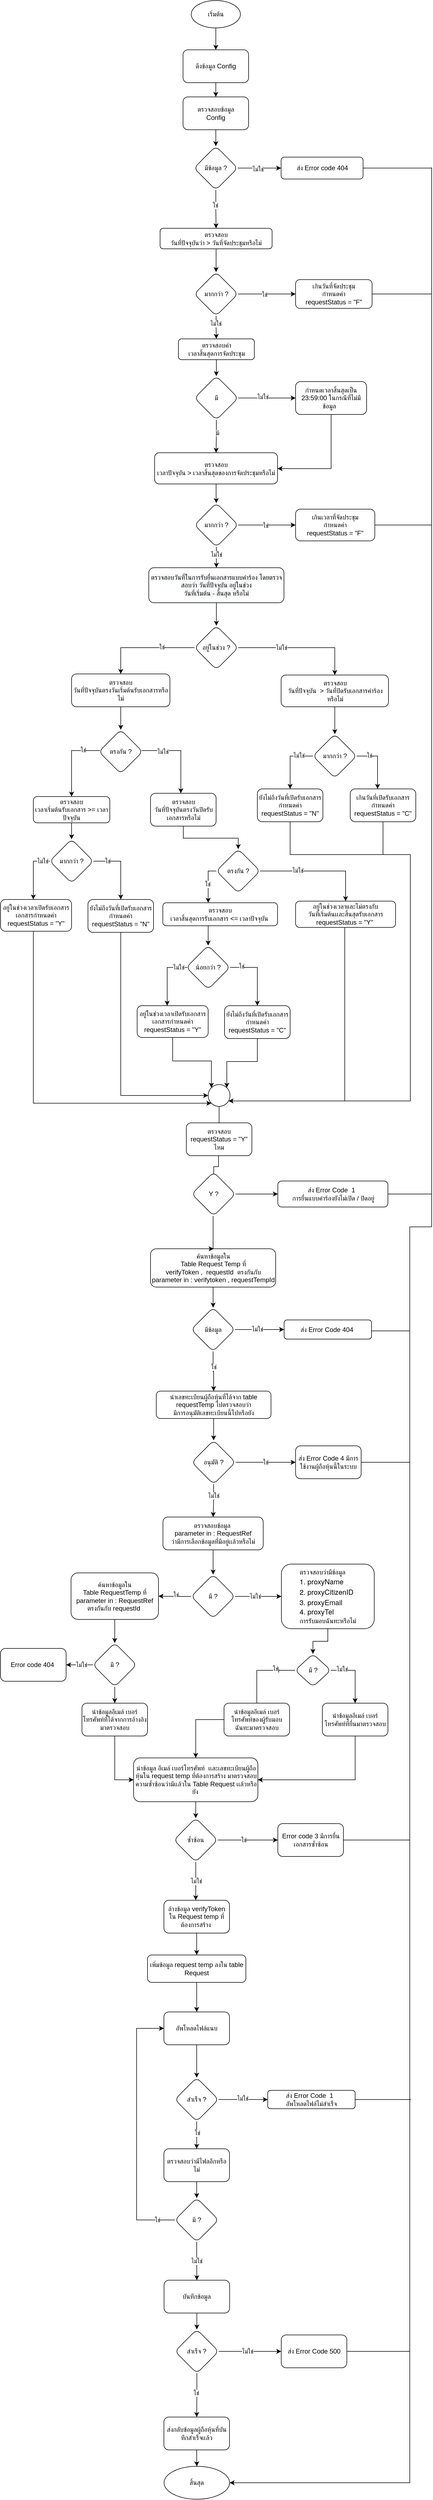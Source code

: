 <mxfile version="20.3.7" type="github" pages="2">
  <diagram id="RMdtWBDBzw_GRddQN0wl" name="หน้า-1">
    <mxGraphModel dx="-4" dy="2778" grid="1" gridSize="10" guides="1" tooltips="1" connect="1" arrows="1" fold="1" page="1" pageScale="1" pageWidth="827" pageHeight="1169" math="0" shadow="0">
      <root>
        <mxCell id="0" />
        <mxCell id="1" parent="0" />
        <mxCell id="PgPkF47CRvXR6CL5MFcs-97" value="" style="group" vertex="1" connectable="0" parent="1">
          <mxGeometry x="851" y="-2330" width="780" height="2390" as="geometry" />
        </mxCell>
        <mxCell id="PgPkF47CRvXR6CL5MFcs-2" value="เริ่มต้น" style="ellipse;whiteSpace=wrap;html=1;" vertex="1" parent="PgPkF47CRvXR6CL5MFcs-97">
          <mxGeometry x="349" width="90" height="50" as="geometry" />
        </mxCell>
        <mxCell id="PgPkF47CRvXR6CL5MFcs-4" value="ดึงข้อมูล Config" style="rounded=1;whiteSpace=wrap;html=1;" vertex="1" parent="PgPkF47CRvXR6CL5MFcs-97">
          <mxGeometry x="334" y="90" width="120" height="60" as="geometry" />
        </mxCell>
        <mxCell id="PgPkF47CRvXR6CL5MFcs-1" value="" style="edgeStyle=orthogonalEdgeStyle;rounded=0;orthogonalLoop=1;jettySize=auto;html=1;" edge="1" parent="PgPkF47CRvXR6CL5MFcs-97" source="PgPkF47CRvXR6CL5MFcs-2" target="PgPkF47CRvXR6CL5MFcs-4">
          <mxGeometry relative="1" as="geometry" />
        </mxCell>
        <mxCell id="PgPkF47CRvXR6CL5MFcs-5" value="ตรวจสอบ&lt;br&gt;วันที่ปัจจุบันว่า &amp;gt; วันที่จัดประชุมหรือไม่" style="rounded=1;whiteSpace=wrap;html=1;" vertex="1" parent="PgPkF47CRvXR6CL5MFcs-97">
          <mxGeometry x="292" y="416" width="205" height="37.5" as="geometry" />
        </mxCell>
        <mxCell id="PgPkF47CRvXR6CL5MFcs-6" value="มากกว่า ?" style="rhombus;whiteSpace=wrap;html=1;rounded=1;" vertex="1" parent="PgPkF47CRvXR6CL5MFcs-97">
          <mxGeometry x="354.5" y="496" width="80" height="80" as="geometry" />
        </mxCell>
        <mxCell id="PgPkF47CRvXR6CL5MFcs-7" value="" style="edgeStyle=orthogonalEdgeStyle;rounded=0;orthogonalLoop=1;jettySize=auto;html=1;" edge="1" parent="PgPkF47CRvXR6CL5MFcs-97" source="PgPkF47CRvXR6CL5MFcs-5" target="PgPkF47CRvXR6CL5MFcs-6">
          <mxGeometry relative="1" as="geometry" />
        </mxCell>
        <mxCell id="PgPkF47CRvXR6CL5MFcs-8" value="ตรวจสอบค่า&lt;br&gt;เวลาสิ้นสุดการจัดประชุม" style="whiteSpace=wrap;html=1;rounded=1;" vertex="1" parent="PgPkF47CRvXR6CL5MFcs-97">
          <mxGeometry x="325.5" y="618" width="139" height="38" as="geometry" />
        </mxCell>
        <mxCell id="PgPkF47CRvXR6CL5MFcs-9" value="" style="edgeStyle=orthogonalEdgeStyle;rounded=0;orthogonalLoop=1;jettySize=auto;html=1;" edge="1" parent="PgPkF47CRvXR6CL5MFcs-97" source="PgPkF47CRvXR6CL5MFcs-6" target="PgPkF47CRvXR6CL5MFcs-8">
          <mxGeometry relative="1" as="geometry" />
        </mxCell>
        <mxCell id="PgPkF47CRvXR6CL5MFcs-10" value="ไม่ใช่" style="edgeLabel;html=1;align=center;verticalAlign=middle;resizable=0;points=[];" vertex="1" connectable="0" parent="PgPkF47CRvXR6CL5MFcs-9">
          <mxGeometry x="-0.342" y="-1" relative="1" as="geometry">
            <mxPoint as="offset" />
          </mxGeometry>
        </mxCell>
        <mxCell id="PgPkF47CRvXR6CL5MFcs-11" value="เกินวันที่จัดประชุม&lt;br&gt;กำหนดค่า &lt;br&gt;requestStatus = &quot;F&quot;" style="whiteSpace=wrap;html=1;rounded=1;" vertex="1" parent="PgPkF47CRvXR6CL5MFcs-97">
          <mxGeometry x="540" y="509.75" width="140" height="52.5" as="geometry" />
        </mxCell>
        <mxCell id="PgPkF47CRvXR6CL5MFcs-12" value="" style="edgeStyle=orthogonalEdgeStyle;rounded=0;orthogonalLoop=1;jettySize=auto;html=1;" edge="1" parent="PgPkF47CRvXR6CL5MFcs-97" source="PgPkF47CRvXR6CL5MFcs-6" target="PgPkF47CRvXR6CL5MFcs-11">
          <mxGeometry relative="1" as="geometry" />
        </mxCell>
        <mxCell id="PgPkF47CRvXR6CL5MFcs-13" value="ใช่" style="edgeLabel;html=1;align=center;verticalAlign=middle;resizable=0;points=[];" vertex="1" connectable="0" parent="PgPkF47CRvXR6CL5MFcs-12">
          <mxGeometry x="-0.089" y="-1" relative="1" as="geometry">
            <mxPoint as="offset" />
          </mxGeometry>
        </mxCell>
        <mxCell id="PgPkF47CRvXR6CL5MFcs-14" value="มี" style="rhombus;whiteSpace=wrap;html=1;rounded=1;" vertex="1" parent="PgPkF47CRvXR6CL5MFcs-97">
          <mxGeometry x="355" y="686" width="80" height="80" as="geometry" />
        </mxCell>
        <mxCell id="PgPkF47CRvXR6CL5MFcs-15" value="" style="edgeStyle=orthogonalEdgeStyle;rounded=0;orthogonalLoop=1;jettySize=auto;html=1;" edge="1" parent="PgPkF47CRvXR6CL5MFcs-97" source="PgPkF47CRvXR6CL5MFcs-8" target="PgPkF47CRvXR6CL5MFcs-14">
          <mxGeometry relative="1" as="geometry" />
        </mxCell>
        <mxCell id="PgPkF47CRvXR6CL5MFcs-16" value="กำหนดเวลาสิ้นสุดเป็น&lt;br&gt;23:59:00 ในกรณีที่ไม่มีข้อมูล&amp;nbsp;&amp;nbsp;" style="whiteSpace=wrap;html=1;rounded=1;" vertex="1" parent="PgPkF47CRvXR6CL5MFcs-97">
          <mxGeometry x="540" y="696" width="130" height="60" as="geometry" />
        </mxCell>
        <mxCell id="PgPkF47CRvXR6CL5MFcs-17" value="" style="edgeStyle=orthogonalEdgeStyle;rounded=0;orthogonalLoop=1;jettySize=auto;html=1;" edge="1" parent="PgPkF47CRvXR6CL5MFcs-97" source="PgPkF47CRvXR6CL5MFcs-14" target="PgPkF47CRvXR6CL5MFcs-16">
          <mxGeometry relative="1" as="geometry" />
        </mxCell>
        <mxCell id="PgPkF47CRvXR6CL5MFcs-18" value="ไม่ใช่" style="edgeLabel;html=1;align=center;verticalAlign=middle;resizable=0;points=[];" vertex="1" connectable="0" parent="PgPkF47CRvXR6CL5MFcs-17">
          <mxGeometry x="-0.145" y="2" relative="1" as="geometry">
            <mxPoint as="offset" />
          </mxGeometry>
        </mxCell>
        <mxCell id="PgPkF47CRvXR6CL5MFcs-19" value="ตรวจสอบ&lt;br&gt;เวลาปัจจุบัน &amp;gt; เวลาสิ้นสุดของการจัดประชุมหรือไม่" style="whiteSpace=wrap;html=1;rounded=1;" vertex="1" parent="PgPkF47CRvXR6CL5MFcs-97">
          <mxGeometry x="282" y="826" width="225" height="57" as="geometry" />
        </mxCell>
        <mxCell id="PgPkF47CRvXR6CL5MFcs-20" value="" style="edgeStyle=orthogonalEdgeStyle;rounded=0;orthogonalLoop=1;jettySize=auto;html=1;" edge="1" parent="PgPkF47CRvXR6CL5MFcs-97" source="PgPkF47CRvXR6CL5MFcs-14" target="PgPkF47CRvXR6CL5MFcs-19">
          <mxGeometry relative="1" as="geometry" />
        </mxCell>
        <mxCell id="PgPkF47CRvXR6CL5MFcs-21" value="มี" style="edgeLabel;html=1;align=center;verticalAlign=middle;resizable=0;points=[];" vertex="1" connectable="0" parent="PgPkF47CRvXR6CL5MFcs-20">
          <mxGeometry x="-0.203" y="2" relative="1" as="geometry">
            <mxPoint as="offset" />
          </mxGeometry>
        </mxCell>
        <mxCell id="PgPkF47CRvXR6CL5MFcs-22" style="edgeStyle=orthogonalEdgeStyle;rounded=0;orthogonalLoop=1;jettySize=auto;html=1;" edge="1" parent="PgPkF47CRvXR6CL5MFcs-97" source="PgPkF47CRvXR6CL5MFcs-16" target="PgPkF47CRvXR6CL5MFcs-19">
          <mxGeometry relative="1" as="geometry">
            <Array as="points">
              <mxPoint x="605" y="855" />
            </Array>
          </mxGeometry>
        </mxCell>
        <mxCell id="PgPkF47CRvXR6CL5MFcs-23" value="มากกว่า ?" style="rhombus;whiteSpace=wrap;html=1;rounded=1;" vertex="1" parent="PgPkF47CRvXR6CL5MFcs-97">
          <mxGeometry x="355" y="918" width="80" height="80" as="geometry" />
        </mxCell>
        <mxCell id="PgPkF47CRvXR6CL5MFcs-24" value="" style="edgeStyle=orthogonalEdgeStyle;rounded=0;orthogonalLoop=1;jettySize=auto;html=1;" edge="1" parent="PgPkF47CRvXR6CL5MFcs-97" source="PgPkF47CRvXR6CL5MFcs-19" target="PgPkF47CRvXR6CL5MFcs-23">
          <mxGeometry relative="1" as="geometry" />
        </mxCell>
        <mxCell id="PgPkF47CRvXR6CL5MFcs-25" style="edgeStyle=orthogonalEdgeStyle;rounded=0;orthogonalLoop=1;jettySize=auto;html=1;endArrow=none;endFill=0;" edge="1" parent="PgPkF47CRvXR6CL5MFcs-97" source="PgPkF47CRvXR6CL5MFcs-26">
          <mxGeometry relative="1" as="geometry">
            <mxPoint x="789" y="958" as="targetPoint" />
          </mxGeometry>
        </mxCell>
        <mxCell id="PgPkF47CRvXR6CL5MFcs-26" value="เกินเวลาที่จัดประชุม&lt;br&gt;กำหนดค่า&lt;br&gt;requestStatus = &quot;F&quot;" style="whiteSpace=wrap;html=1;rounded=1;" vertex="1" parent="PgPkF47CRvXR6CL5MFcs-97">
          <mxGeometry x="540" y="929" width="145" height="58" as="geometry" />
        </mxCell>
        <mxCell id="PgPkF47CRvXR6CL5MFcs-27" value="" style="edgeStyle=orthogonalEdgeStyle;rounded=0;orthogonalLoop=1;jettySize=auto;html=1;" edge="1" parent="PgPkF47CRvXR6CL5MFcs-97" source="PgPkF47CRvXR6CL5MFcs-23" target="PgPkF47CRvXR6CL5MFcs-26">
          <mxGeometry relative="1" as="geometry" />
        </mxCell>
        <mxCell id="PgPkF47CRvXR6CL5MFcs-28" value="ใช่" style="edgeLabel;html=1;align=center;verticalAlign=middle;resizable=0;points=[];" vertex="1" connectable="0" parent="PgPkF47CRvXR6CL5MFcs-27">
          <mxGeometry x="-0.058" y="-1" relative="1" as="geometry">
            <mxPoint as="offset" />
          </mxGeometry>
        </mxCell>
        <mxCell id="PgPkF47CRvXR6CL5MFcs-30" value="&lt;meta charset=&quot;utf-8&quot;&gt;&lt;span style=&quot;color: rgb(0, 0, 0); font-family: Helvetica; font-size: 12px; font-style: normal; font-variant-ligatures: normal; font-variant-caps: normal; font-weight: 400; letter-spacing: normal; orphans: 2; text-align: center; text-indent: 0px; text-transform: none; widows: 2; word-spacing: 0px; -webkit-text-stroke-width: 0px; background-color: rgb(248, 249, 250); text-decoration-thickness: initial; text-decoration-style: initial; text-decoration-color: initial; float: none; display: inline !important;&quot;&gt;ตรวจสอบวันที่ในการรับยื่นเอกสารแบบคำร้อง โดยตรวจสอบว่า วันที่ปัจจุบัน อยู่ในช่วง&lt;/span&gt;&lt;br style=&quot;color: rgb(0, 0, 0); font-family: Helvetica; font-size: 12px; font-style: normal; font-variant-ligatures: normal; font-variant-caps: normal; font-weight: 400; letter-spacing: normal; orphans: 2; text-align: center; text-indent: 0px; text-transform: none; widows: 2; word-spacing: 0px; -webkit-text-stroke-width: 0px; background-color: rgb(248, 249, 250); text-decoration-thickness: initial; text-decoration-style: initial; text-decoration-color: initial;&quot;&gt;&lt;span style=&quot;color: rgb(0, 0, 0); font-family: Helvetica; font-size: 12px; font-style: normal; font-variant-ligatures: normal; font-variant-caps: normal; font-weight: 400; letter-spacing: normal; orphans: 2; text-align: center; text-indent: 0px; text-transform: none; widows: 2; word-spacing: 0px; -webkit-text-stroke-width: 0px; background-color: rgb(248, 249, 250); text-decoration-thickness: initial; text-decoration-style: initial; text-decoration-color: initial; float: none; display: inline !important;&quot;&gt;วันที่เริ่มต้น - สิ้นสุด หรือไม่&lt;/span&gt;" style="whiteSpace=wrap;html=1;rounded=1;" vertex="1" parent="PgPkF47CRvXR6CL5MFcs-97">
          <mxGeometry x="271.25" y="1036" width="247.5" height="64" as="geometry" />
        </mxCell>
        <mxCell id="PgPkF47CRvXR6CL5MFcs-31" value="" style="edgeStyle=orthogonalEdgeStyle;rounded=0;orthogonalLoop=1;jettySize=auto;html=1;" edge="1" parent="PgPkF47CRvXR6CL5MFcs-97" source="PgPkF47CRvXR6CL5MFcs-23" target="PgPkF47CRvXR6CL5MFcs-30">
          <mxGeometry relative="1" as="geometry" />
        </mxCell>
        <mxCell id="PgPkF47CRvXR6CL5MFcs-32" value="ไม่ใช่" style="edgeLabel;html=1;align=center;verticalAlign=middle;resizable=0;points=[];" vertex="1" connectable="0" parent="PgPkF47CRvXR6CL5MFcs-31">
          <mxGeometry x="-0.317" relative="1" as="geometry">
            <mxPoint y="1" as="offset" />
          </mxGeometry>
        </mxCell>
        <mxCell id="PgPkF47CRvXR6CL5MFcs-33" value="ตรวจสอบข้อมูล &lt;br&gt;Config" style="whiteSpace=wrap;html=1;rounded=1;glass=0;strokeWidth=1;shadow=0;" vertex="1" parent="PgPkF47CRvXR6CL5MFcs-97">
          <mxGeometry x="334" y="176" width="120" height="60" as="geometry" />
        </mxCell>
        <mxCell id="PgPkF47CRvXR6CL5MFcs-3" value="" style="edgeStyle=orthogonalEdgeStyle;rounded=0;orthogonalLoop=1;jettySize=auto;html=1;entryX=0.5;entryY=0;entryDx=0;entryDy=0;" edge="1" parent="PgPkF47CRvXR6CL5MFcs-97" source="PgPkF47CRvXR6CL5MFcs-4" target="PgPkF47CRvXR6CL5MFcs-33">
          <mxGeometry relative="1" as="geometry" />
        </mxCell>
        <mxCell id="PgPkF47CRvXR6CL5MFcs-34" value="มีข้อมูล ?" style="rhombus;whiteSpace=wrap;html=1;rounded=1;glass=0;strokeWidth=1;shadow=0;" vertex="1" parent="PgPkF47CRvXR6CL5MFcs-97">
          <mxGeometry x="354" y="266" width="80" height="80" as="geometry" />
        </mxCell>
        <mxCell id="PgPkF47CRvXR6CL5MFcs-35" value="" style="edgeStyle=orthogonalEdgeStyle;rounded=0;orthogonalLoop=1;jettySize=auto;html=1;" edge="1" parent="PgPkF47CRvXR6CL5MFcs-97" source="PgPkF47CRvXR6CL5MFcs-33" target="PgPkF47CRvXR6CL5MFcs-34">
          <mxGeometry relative="1" as="geometry" />
        </mxCell>
        <mxCell id="PgPkF47CRvXR6CL5MFcs-36" value="ส่ง Error code 404" style="whiteSpace=wrap;html=1;rounded=1;glass=0;strokeWidth=1;shadow=0;" vertex="1" parent="PgPkF47CRvXR6CL5MFcs-97">
          <mxGeometry x="513.5" y="286" width="150" height="40" as="geometry" />
        </mxCell>
        <mxCell id="PgPkF47CRvXR6CL5MFcs-37" value="" style="edgeStyle=orthogonalEdgeStyle;rounded=0;orthogonalLoop=1;jettySize=auto;html=1;" edge="1" parent="PgPkF47CRvXR6CL5MFcs-97" source="PgPkF47CRvXR6CL5MFcs-34" target="PgPkF47CRvXR6CL5MFcs-36">
          <mxGeometry relative="1" as="geometry" />
        </mxCell>
        <mxCell id="PgPkF47CRvXR6CL5MFcs-38" value="ไม่ใช่" style="edgeLabel;html=1;align=center;verticalAlign=middle;resizable=0;points=[];" vertex="1" connectable="0" parent="PgPkF47CRvXR6CL5MFcs-37">
          <mxGeometry x="-0.08" y="-2" relative="1" as="geometry">
            <mxPoint as="offset" />
          </mxGeometry>
        </mxCell>
        <mxCell id="PgPkF47CRvXR6CL5MFcs-39" value="" style="edgeStyle=orthogonalEdgeStyle;rounded=0;orthogonalLoop=1;jettySize=auto;html=1;" edge="1" parent="PgPkF47CRvXR6CL5MFcs-97" source="PgPkF47CRvXR6CL5MFcs-34" target="PgPkF47CRvXR6CL5MFcs-5">
          <mxGeometry relative="1" as="geometry">
            <mxPoint x="394" y="414" as="targetPoint" />
          </mxGeometry>
        </mxCell>
        <mxCell id="PgPkF47CRvXR6CL5MFcs-40" value="ใช่" style="edgeLabel;html=1;align=center;verticalAlign=middle;resizable=0;points=[];" vertex="1" connectable="0" parent="PgPkF47CRvXR6CL5MFcs-39">
          <mxGeometry x="-0.209" y="-1" relative="1" as="geometry">
            <mxPoint as="offset" />
          </mxGeometry>
        </mxCell>
        <mxCell id="PgPkF47CRvXR6CL5MFcs-45" value="อยู่ในช่วง ?" style="rhombus;whiteSpace=wrap;html=1;rounded=1;" vertex="1" parent="PgPkF47CRvXR6CL5MFcs-97">
          <mxGeometry x="355" y="1142" width="80" height="80" as="geometry" />
        </mxCell>
        <mxCell id="PgPkF47CRvXR6CL5MFcs-29" value="" style="edgeStyle=orthogonalEdgeStyle;rounded=0;orthogonalLoop=1;jettySize=auto;html=1;" edge="1" parent="PgPkF47CRvXR6CL5MFcs-97" source="PgPkF47CRvXR6CL5MFcs-30" target="PgPkF47CRvXR6CL5MFcs-45">
          <mxGeometry relative="1" as="geometry" />
        </mxCell>
        <mxCell id="PgPkF47CRvXR6CL5MFcs-47" value="ตรวจสอบ&lt;br&gt;วันที่ปัจจุบัน&amp;nbsp; &amp;gt; วันที่ปิดรับเอกสารคำร้อง&lt;br&gt;หรือไม่" style="whiteSpace=wrap;html=1;rounded=1;" vertex="1" parent="PgPkF47CRvXR6CL5MFcs-97">
          <mxGeometry x="513.5" y="1232" width="196.5" height="58" as="geometry" />
        </mxCell>
        <mxCell id="PgPkF47CRvXR6CL5MFcs-41" value="" style="edgeStyle=orthogonalEdgeStyle;rounded=0;orthogonalLoop=1;jettySize=auto;html=1;" edge="1" parent="PgPkF47CRvXR6CL5MFcs-97" source="PgPkF47CRvXR6CL5MFcs-45" target="PgPkF47CRvXR6CL5MFcs-47">
          <mxGeometry relative="1" as="geometry" />
        </mxCell>
        <mxCell id="PgPkF47CRvXR6CL5MFcs-42" value="ไม่ใช่" style="edgeLabel;html=1;align=center;verticalAlign=middle;resizable=0;points=[];" vertex="1" connectable="0" parent="PgPkF47CRvXR6CL5MFcs-41">
          <mxGeometry x="-0.069" y="1" relative="1" as="geometry">
            <mxPoint x="-27" y="1" as="offset" />
          </mxGeometry>
        </mxCell>
        <mxCell id="PgPkF47CRvXR6CL5MFcs-52" value="มากกว่า ?" style="rhombus;whiteSpace=wrap;html=1;rounded=1;" vertex="1" parent="PgPkF47CRvXR6CL5MFcs-97">
          <mxGeometry x="571.75" y="1340" width="80" height="80" as="geometry" />
        </mxCell>
        <mxCell id="PgPkF47CRvXR6CL5MFcs-46" value="" style="edgeStyle=orthogonalEdgeStyle;rounded=0;orthogonalLoop=1;jettySize=auto;html=1;" edge="1" parent="PgPkF47CRvXR6CL5MFcs-97" source="PgPkF47CRvXR6CL5MFcs-47" target="PgPkF47CRvXR6CL5MFcs-52">
          <mxGeometry relative="1" as="geometry" />
        </mxCell>
        <mxCell id="PgPkF47CRvXR6CL5MFcs-53" style="edgeStyle=orthogonalEdgeStyle;rounded=0;orthogonalLoop=1;jettySize=auto;html=1;endArrow=none;endFill=0;" edge="1" parent="PgPkF47CRvXR6CL5MFcs-97" source="PgPkF47CRvXR6CL5MFcs-54">
          <mxGeometry relative="1" as="geometry">
            <mxPoint x="630" y="2000" as="targetPoint" />
            <Array as="points">
              <mxPoint x="530" y="1560" />
              <mxPoint x="750" y="1560" />
              <mxPoint x="750" y="2010" />
              <mxPoint x="630" y="2010" />
            </Array>
          </mxGeometry>
        </mxCell>
        <mxCell id="PgPkF47CRvXR6CL5MFcs-54" value="ยังไม่ถึงวันที่เปิดรับเอกสารกำหนดค่า&lt;br&gt;requestStatus = &quot;N&quot;" style="whiteSpace=wrap;html=1;rounded=1;" vertex="1" parent="PgPkF47CRvXR6CL5MFcs-97">
          <mxGeometry x="470" y="1440" width="120" height="60" as="geometry" />
        </mxCell>
        <mxCell id="PgPkF47CRvXR6CL5MFcs-48" value="" style="edgeStyle=orthogonalEdgeStyle;rounded=0;orthogonalLoop=1;jettySize=auto;html=1;entryX=0.5;entryY=0;entryDx=0;entryDy=0;" edge="1" parent="PgPkF47CRvXR6CL5MFcs-97" source="PgPkF47CRvXR6CL5MFcs-52" target="PgPkF47CRvXR6CL5MFcs-54">
          <mxGeometry relative="1" as="geometry">
            <Array as="points">
              <mxPoint x="530" y="1380" />
            </Array>
          </mxGeometry>
        </mxCell>
        <mxCell id="PgPkF47CRvXR6CL5MFcs-49" value="ไม่ใช่" style="edgeLabel;html=1;align=center;verticalAlign=middle;resizable=0;points=[];" vertex="1" connectable="0" parent="PgPkF47CRvXR6CL5MFcs-48">
          <mxGeometry x="-0.484" y="-1" relative="1" as="geometry">
            <mxPoint as="offset" />
          </mxGeometry>
        </mxCell>
        <mxCell id="PgPkF47CRvXR6CL5MFcs-55" style="edgeStyle=orthogonalEdgeStyle;rounded=0;orthogonalLoop=1;jettySize=auto;html=1;endArrow=none;endFill=0;" edge="1" parent="PgPkF47CRvXR6CL5MFcs-97" source="PgPkF47CRvXR6CL5MFcs-56">
          <mxGeometry relative="1" as="geometry">
            <mxPoint x="700" y="1560" as="targetPoint" />
          </mxGeometry>
        </mxCell>
        <mxCell id="PgPkF47CRvXR6CL5MFcs-56" value="เกินวันที่เปิดรับเอกสาร&lt;br&gt;กำหนดค่า&lt;br&gt;requestStatus = &quot;C&quot;" style="whiteSpace=wrap;html=1;rounded=1;" vertex="1" parent="PgPkF47CRvXR6CL5MFcs-97">
          <mxGeometry x="640" y="1440" width="120" height="60" as="geometry" />
        </mxCell>
        <mxCell id="PgPkF47CRvXR6CL5MFcs-50" value="" style="edgeStyle=orthogonalEdgeStyle;rounded=0;orthogonalLoop=1;jettySize=auto;html=1;" edge="1" parent="PgPkF47CRvXR6CL5MFcs-97" source="PgPkF47CRvXR6CL5MFcs-52" target="PgPkF47CRvXR6CL5MFcs-56">
          <mxGeometry relative="1" as="geometry">
            <Array as="points">
              <mxPoint x="690" y="1380" />
            </Array>
          </mxGeometry>
        </mxCell>
        <mxCell id="PgPkF47CRvXR6CL5MFcs-51" value="ใช่" style="edgeLabel;html=1;align=center;verticalAlign=middle;resizable=0;points=[];" vertex="1" connectable="0" parent="PgPkF47CRvXR6CL5MFcs-50">
          <mxGeometry x="-0.537" y="1" relative="1" as="geometry">
            <mxPoint as="offset" />
          </mxGeometry>
        </mxCell>
        <mxCell id="PgPkF47CRvXR6CL5MFcs-58" value="ตรวจสอบ&lt;br&gt;วันที่ปัจจุบันตรงวันเริ่มต้นรับเอกสารหรือไม่" style="whiteSpace=wrap;html=1;rounded=1;" vertex="1" parent="PgPkF47CRvXR6CL5MFcs-97">
          <mxGeometry x="130" y="1230" width="180" height="60" as="geometry" />
        </mxCell>
        <mxCell id="PgPkF47CRvXR6CL5MFcs-43" value="" style="edgeStyle=orthogonalEdgeStyle;rounded=0;orthogonalLoop=1;jettySize=auto;html=1;" edge="1" parent="PgPkF47CRvXR6CL5MFcs-97" source="PgPkF47CRvXR6CL5MFcs-45" target="PgPkF47CRvXR6CL5MFcs-58">
          <mxGeometry relative="1" as="geometry" />
        </mxCell>
        <mxCell id="PgPkF47CRvXR6CL5MFcs-44" value="ใช่" style="edgeLabel;html=1;align=center;verticalAlign=middle;resizable=0;points=[];" vertex="1" connectable="0" parent="PgPkF47CRvXR6CL5MFcs-43">
          <mxGeometry x="-0.355" y="-1" relative="1" as="geometry">
            <mxPoint x="-1" as="offset" />
          </mxGeometry>
        </mxCell>
        <mxCell id="PgPkF47CRvXR6CL5MFcs-63" value="ตรงกัน ?" style="rhombus;whiteSpace=wrap;html=1;rounded=1;" vertex="1" parent="PgPkF47CRvXR6CL5MFcs-97">
          <mxGeometry x="180" y="1332" width="80" height="80" as="geometry" />
        </mxCell>
        <mxCell id="PgPkF47CRvXR6CL5MFcs-57" value="" style="edgeStyle=orthogonalEdgeStyle;rounded=0;orthogonalLoop=1;jettySize=auto;html=1;" edge="1" parent="PgPkF47CRvXR6CL5MFcs-97" source="PgPkF47CRvXR6CL5MFcs-58" target="PgPkF47CRvXR6CL5MFcs-63">
          <mxGeometry relative="1" as="geometry" />
        </mxCell>
        <mxCell id="PgPkF47CRvXR6CL5MFcs-65" value="ตรวจสอบ&lt;br&gt;เวลาเริ่มต้นรับเอกสาร &amp;gt;= เวลาปัจจุบัน" style="whiteSpace=wrap;html=1;rounded=1;" vertex="1" parent="PgPkF47CRvXR6CL5MFcs-97">
          <mxGeometry x="60" y="1454" width="140" height="48" as="geometry" />
        </mxCell>
        <mxCell id="PgPkF47CRvXR6CL5MFcs-59" value="" style="edgeStyle=orthogonalEdgeStyle;rounded=0;orthogonalLoop=1;jettySize=auto;html=1;" edge="1" parent="PgPkF47CRvXR6CL5MFcs-97" source="PgPkF47CRvXR6CL5MFcs-63" target="PgPkF47CRvXR6CL5MFcs-65">
          <mxGeometry relative="1" as="geometry">
            <Array as="points">
              <mxPoint x="130" y="1370" />
            </Array>
          </mxGeometry>
        </mxCell>
        <mxCell id="PgPkF47CRvXR6CL5MFcs-60" value="ใช่" style="edgeLabel;html=1;align=center;verticalAlign=middle;resizable=0;points=[];" vertex="1" connectable="0" parent="PgPkF47CRvXR6CL5MFcs-59">
          <mxGeometry x="-0.541" y="-1" relative="1" as="geometry">
            <mxPoint as="offset" />
          </mxGeometry>
        </mxCell>
        <mxCell id="PgPkF47CRvXR6CL5MFcs-67" value="ตรวจสอบ&lt;br&gt;วันที่ปัจจุบันตรงวันปิดรับเอกสารหรือไม่" style="whiteSpace=wrap;html=1;rounded=1;" vertex="1" parent="PgPkF47CRvXR6CL5MFcs-97">
          <mxGeometry x="274.5" y="1448" width="120" height="60" as="geometry" />
        </mxCell>
        <mxCell id="PgPkF47CRvXR6CL5MFcs-61" value="" style="edgeStyle=orthogonalEdgeStyle;rounded=0;orthogonalLoop=1;jettySize=auto;html=1;" edge="1" parent="PgPkF47CRvXR6CL5MFcs-97" source="PgPkF47CRvXR6CL5MFcs-63" target="PgPkF47CRvXR6CL5MFcs-67">
          <mxGeometry relative="1" as="geometry">
            <Array as="points">
              <mxPoint x="330" y="1370" />
            </Array>
          </mxGeometry>
        </mxCell>
        <mxCell id="PgPkF47CRvXR6CL5MFcs-62" value="ไม่ใช่" style="edgeLabel;html=1;align=center;verticalAlign=middle;resizable=0;points=[];" vertex="1" connectable="0" parent="PgPkF47CRvXR6CL5MFcs-61">
          <mxGeometry x="-0.626" y="1" relative="1" as="geometry">
            <mxPoint x="11" y="3" as="offset" />
          </mxGeometry>
        </mxCell>
        <mxCell id="PgPkF47CRvXR6CL5MFcs-72" value="มากกว่า ?" style="rhombus;whiteSpace=wrap;html=1;rounded=1;" vertex="1" parent="PgPkF47CRvXR6CL5MFcs-97">
          <mxGeometry x="90" y="1532" width="80" height="80" as="geometry" />
        </mxCell>
        <mxCell id="PgPkF47CRvXR6CL5MFcs-64" value="" style="edgeStyle=orthogonalEdgeStyle;rounded=0;orthogonalLoop=1;jettySize=auto;html=1;" edge="1" parent="PgPkF47CRvXR6CL5MFcs-97" source="PgPkF47CRvXR6CL5MFcs-65" target="PgPkF47CRvXR6CL5MFcs-72">
          <mxGeometry relative="1" as="geometry" />
        </mxCell>
        <mxCell id="PgPkF47CRvXR6CL5MFcs-74" value="อยู่ในช่วงเวลาเปิดรับเอกสารเอกสารกำหนดค่า&lt;br&gt;requestStatus = &quot;Y&quot;" style="whiteSpace=wrap;html=1;rounded=1;" vertex="1" parent="PgPkF47CRvXR6CL5MFcs-97">
          <mxGeometry y="1642" width="130" height="58" as="geometry" />
        </mxCell>
        <mxCell id="PgPkF47CRvXR6CL5MFcs-68" value="" style="edgeStyle=orthogonalEdgeStyle;rounded=0;orthogonalLoop=1;jettySize=auto;html=1;" edge="1" parent="PgPkF47CRvXR6CL5MFcs-97" source="PgPkF47CRvXR6CL5MFcs-72" target="PgPkF47CRvXR6CL5MFcs-74">
          <mxGeometry relative="1" as="geometry">
            <Array as="points">
              <mxPoint x="60" y="1572" />
            </Array>
          </mxGeometry>
        </mxCell>
        <mxCell id="PgPkF47CRvXR6CL5MFcs-69" value="ไม่ใช่" style="edgeLabel;html=1;align=center;verticalAlign=middle;resizable=0;points=[];" vertex="1" connectable="0" parent="PgPkF47CRvXR6CL5MFcs-68">
          <mxGeometry x="-0.606" relative="1" as="geometry">
            <mxPoint x="6" as="offset" />
          </mxGeometry>
        </mxCell>
        <mxCell id="PgPkF47CRvXR6CL5MFcs-76" value="ยังไม่ถึงวันที่เปิดรับเอกสารกำหนดค่า&lt;br&gt;requestStatus = &quot;N&quot;" style="whiteSpace=wrap;html=1;rounded=1;" vertex="1" parent="PgPkF47CRvXR6CL5MFcs-97">
          <mxGeometry x="160" y="1642" width="120" height="60" as="geometry" />
        </mxCell>
        <mxCell id="PgPkF47CRvXR6CL5MFcs-70" value="" style="edgeStyle=orthogonalEdgeStyle;rounded=0;orthogonalLoop=1;jettySize=auto;html=1;" edge="1" parent="PgPkF47CRvXR6CL5MFcs-97" source="PgPkF47CRvXR6CL5MFcs-72" target="PgPkF47CRvXR6CL5MFcs-76">
          <mxGeometry relative="1" as="geometry">
            <Array as="points">
              <mxPoint x="220" y="1572" />
            </Array>
          </mxGeometry>
        </mxCell>
        <mxCell id="PgPkF47CRvXR6CL5MFcs-71" value="ใช่" style="edgeLabel;html=1;align=center;verticalAlign=middle;resizable=0;points=[];" vertex="1" connectable="0" parent="PgPkF47CRvXR6CL5MFcs-70">
          <mxGeometry x="-0.569" relative="1" as="geometry">
            <mxPoint as="offset" />
          </mxGeometry>
        </mxCell>
        <mxCell id="PgPkF47CRvXR6CL5MFcs-81" value="ตรงกัน ?" style="rhombus;whiteSpace=wrap;html=1;rounded=1;" vertex="1" parent="PgPkF47CRvXR6CL5MFcs-97">
          <mxGeometry x="395" y="1550" width="80" height="80" as="geometry" />
        </mxCell>
        <mxCell id="PgPkF47CRvXR6CL5MFcs-66" value="" style="edgeStyle=orthogonalEdgeStyle;rounded=0;orthogonalLoop=1;jettySize=auto;html=1;" edge="1" parent="PgPkF47CRvXR6CL5MFcs-97" source="PgPkF47CRvXR6CL5MFcs-67" target="PgPkF47CRvXR6CL5MFcs-81">
          <mxGeometry relative="1" as="geometry">
            <Array as="points">
              <mxPoint x="334" y="1530" />
              <mxPoint x="435" y="1530" />
            </Array>
          </mxGeometry>
        </mxCell>
        <mxCell id="PgPkF47CRvXR6CL5MFcs-83" value="อยู่ในช่วงเวลาและไม่ตรงกับ&lt;br&gt;วันที่เริ่มต้นเเละสิ้นสุดรับเอกสาร&lt;br&gt;requestStatus = &quot;Y&quot;&amp;nbsp;" style="whiteSpace=wrap;html=1;rounded=1;" vertex="1" parent="PgPkF47CRvXR6CL5MFcs-97">
          <mxGeometry x="540" y="1645" width="183" height="48" as="geometry" />
        </mxCell>
        <mxCell id="PgPkF47CRvXR6CL5MFcs-77" value="" style="edgeStyle=orthogonalEdgeStyle;rounded=0;orthogonalLoop=1;jettySize=auto;html=1;" edge="1" parent="PgPkF47CRvXR6CL5MFcs-97" source="PgPkF47CRvXR6CL5MFcs-81" target="PgPkF47CRvXR6CL5MFcs-83">
          <mxGeometry relative="1" as="geometry" />
        </mxCell>
        <mxCell id="PgPkF47CRvXR6CL5MFcs-78" value="ไม่ใช่" style="edgeLabel;html=1;align=center;verticalAlign=middle;resizable=0;points=[];" vertex="1" connectable="0" parent="PgPkF47CRvXR6CL5MFcs-77">
          <mxGeometry x="-0.353" y="1" relative="1" as="geometry">
            <mxPoint as="offset" />
          </mxGeometry>
        </mxCell>
        <mxCell id="PgPkF47CRvXR6CL5MFcs-84" value="ตรวจสอบ&lt;br&gt;เวลาสิ้นสุดการรับเอกสาร &amp;lt;= เวลาปัจจุบัน&amp;nbsp;" style="whiteSpace=wrap;html=1;rounded=1;" vertex="1" parent="PgPkF47CRvXR6CL5MFcs-97">
          <mxGeometry x="297" y="1648" width="210" height="42" as="geometry" />
        </mxCell>
        <mxCell id="PgPkF47CRvXR6CL5MFcs-79" style="edgeStyle=orthogonalEdgeStyle;rounded=0;orthogonalLoop=1;jettySize=auto;html=1;" edge="1" parent="PgPkF47CRvXR6CL5MFcs-97" source="PgPkF47CRvXR6CL5MFcs-81" target="PgPkF47CRvXR6CL5MFcs-84">
          <mxGeometry relative="1" as="geometry">
            <Array as="points">
              <mxPoint x="380" y="1590" />
            </Array>
          </mxGeometry>
        </mxCell>
        <mxCell id="PgPkF47CRvXR6CL5MFcs-80" value="ใช่" style="edgeLabel;html=1;align=center;verticalAlign=middle;resizable=0;points=[];" vertex="1" connectable="0" parent="PgPkF47CRvXR6CL5MFcs-79">
          <mxGeometry x="0.069" y="-1" relative="1" as="geometry">
            <mxPoint as="offset" />
          </mxGeometry>
        </mxCell>
        <mxCell id="PgPkF47CRvXR6CL5MFcs-85" value="น้อยกว่า ?" style="rhombus;whiteSpace=wrap;html=1;rounded=1;" vertex="1" parent="PgPkF47CRvXR6CL5MFcs-97">
          <mxGeometry x="340" y="1726" width="80" height="80" as="geometry" />
        </mxCell>
        <mxCell id="PgPkF47CRvXR6CL5MFcs-86" value="" style="edgeStyle=orthogonalEdgeStyle;rounded=0;orthogonalLoop=1;jettySize=auto;html=1;" edge="1" parent="PgPkF47CRvXR6CL5MFcs-97" source="PgPkF47CRvXR6CL5MFcs-84" target="PgPkF47CRvXR6CL5MFcs-85">
          <mxGeometry relative="1" as="geometry">
            <Array as="points">
              <mxPoint x="380" y="1700" />
              <mxPoint x="380" y="1700" />
            </Array>
          </mxGeometry>
        </mxCell>
        <mxCell id="PgPkF47CRvXR6CL5MFcs-88" value="อยู่ในช่วงเวลาเปิดรับเอกสารเอกสารกำหนดค่า&lt;br&gt;requestStatus = &quot;Y&quot;" style="whiteSpace=wrap;html=1;rounded=1;" vertex="1" parent="PgPkF47CRvXR6CL5MFcs-97">
          <mxGeometry x="250" y="1836" width="130" height="58" as="geometry" />
        </mxCell>
        <mxCell id="PgPkF47CRvXR6CL5MFcs-89" value="" style="edgeStyle=orthogonalEdgeStyle;rounded=0;orthogonalLoop=1;jettySize=auto;html=1;exitX=0.027;exitY=0.501;exitDx=0;exitDy=0;exitPerimeter=0;" edge="1" parent="PgPkF47CRvXR6CL5MFcs-97" source="PgPkF47CRvXR6CL5MFcs-85">
          <mxGeometry relative="1" as="geometry">
            <Array as="points">
              <mxPoint x="305" y="1766" />
            </Array>
            <mxPoint x="335" y="1766" as="sourcePoint" />
            <mxPoint x="305" y="1836" as="targetPoint" />
          </mxGeometry>
        </mxCell>
        <mxCell id="PgPkF47CRvXR6CL5MFcs-90" value="ไม่ใช่" style="edgeLabel;html=1;align=center;verticalAlign=middle;resizable=0;points=[];" vertex="1" connectable="0" parent="PgPkF47CRvXR6CL5MFcs-89">
          <mxGeometry x="-0.687" y="3" relative="1" as="geometry">
            <mxPoint x="1" y="-3" as="offset" />
          </mxGeometry>
        </mxCell>
        <mxCell id="PgPkF47CRvXR6CL5MFcs-92" value="ยังไม่ถึงวันที่เปิดรับเอกสารกำหนดค่า&lt;br&gt;requestStatus = &quot;C&quot;" style="whiteSpace=wrap;html=1;rounded=1;" vertex="1" parent="PgPkF47CRvXR6CL5MFcs-97">
          <mxGeometry x="410" y="1836" width="120" height="60" as="geometry" />
        </mxCell>
        <mxCell id="PgPkF47CRvXR6CL5MFcs-93" value="" style="edgeStyle=orthogonalEdgeStyle;rounded=0;orthogonalLoop=1;jettySize=auto;html=1;" edge="1" parent="PgPkF47CRvXR6CL5MFcs-97" source="PgPkF47CRvXR6CL5MFcs-85" target="PgPkF47CRvXR6CL5MFcs-92">
          <mxGeometry relative="1" as="geometry">
            <Array as="points">
              <mxPoint x="470" y="1766" />
            </Array>
          </mxGeometry>
        </mxCell>
        <mxCell id="PgPkF47CRvXR6CL5MFcs-94" value="ใช่" style="edgeLabel;html=1;align=center;verticalAlign=middle;resizable=0;points=[];" vertex="1" connectable="0" parent="PgPkF47CRvXR6CL5MFcs-93">
          <mxGeometry x="-0.651" y="2" relative="1" as="geometry">
            <mxPoint as="offset" />
          </mxGeometry>
        </mxCell>
        <mxCell id="PgPkF47CRvXR6CL5MFcs-96" value="" style="ellipse;whiteSpace=wrap;html=1;aspect=fixed;" vertex="1" parent="PgPkF47CRvXR6CL5MFcs-97">
          <mxGeometry x="380" y="1980" width="40" height="40" as="geometry" />
        </mxCell>
        <mxCell id="PgPkF47CRvXR6CL5MFcs-73" style="edgeStyle=orthogonalEdgeStyle;rounded=0;orthogonalLoop=1;jettySize=auto;html=1;entryX=0;entryY=1;entryDx=0;entryDy=0;" edge="1" parent="PgPkF47CRvXR6CL5MFcs-97" source="PgPkF47CRvXR6CL5MFcs-74" target="PgPkF47CRvXR6CL5MFcs-96">
          <mxGeometry relative="1" as="geometry">
            <Array as="points">
              <mxPoint x="60" y="2014" />
            </Array>
          </mxGeometry>
        </mxCell>
        <mxCell id="PgPkF47CRvXR6CL5MFcs-75" style="edgeStyle=orthogonalEdgeStyle;rounded=0;orthogonalLoop=1;jettySize=auto;html=1;" edge="1" parent="PgPkF47CRvXR6CL5MFcs-97" source="PgPkF47CRvXR6CL5MFcs-76" target="PgPkF47CRvXR6CL5MFcs-96">
          <mxGeometry relative="1" as="geometry">
            <Array as="points">
              <mxPoint x="220" y="2000" />
            </Array>
          </mxGeometry>
        </mxCell>
        <mxCell id="PgPkF47CRvXR6CL5MFcs-82" style="edgeStyle=orthogonalEdgeStyle;rounded=0;orthogonalLoop=1;jettySize=auto;html=1;" edge="1" parent="PgPkF47CRvXR6CL5MFcs-97" source="PgPkF47CRvXR6CL5MFcs-83" target="PgPkF47CRvXR6CL5MFcs-96">
          <mxGeometry relative="1" as="geometry">
            <Array as="points">
              <mxPoint x="630" y="2010" />
            </Array>
          </mxGeometry>
        </mxCell>
        <mxCell id="PgPkF47CRvXR6CL5MFcs-87" style="edgeStyle=orthogonalEdgeStyle;rounded=0;orthogonalLoop=1;jettySize=auto;html=1;entryX=0;entryY=0;entryDx=0;entryDy=0;" edge="1" parent="PgPkF47CRvXR6CL5MFcs-97" source="PgPkF47CRvXR6CL5MFcs-88" target="PgPkF47CRvXR6CL5MFcs-96">
          <mxGeometry relative="1" as="geometry" />
        </mxCell>
        <mxCell id="PgPkF47CRvXR6CL5MFcs-91" style="edgeStyle=orthogonalEdgeStyle;rounded=0;orthogonalLoop=1;jettySize=auto;html=1;entryX=1;entryY=0;entryDx=0;entryDy=0;" edge="1" parent="PgPkF47CRvXR6CL5MFcs-97" source="PgPkF47CRvXR6CL5MFcs-92" target="PgPkF47CRvXR6CL5MFcs-96">
          <mxGeometry relative="1" as="geometry" />
        </mxCell>
        <mxCell id="PgPkF47CRvXR6CL5MFcs-106" value="ตรวจสอบ requestStatus = &quot;Y&quot; ไหม" style="rounded=1;whiteSpace=wrap;html=1;" vertex="1" parent="PgPkF47CRvXR6CL5MFcs-97">
          <mxGeometry x="340" y="2050" width="120" height="60" as="geometry" />
        </mxCell>
        <mxCell id="PgPkF47CRvXR6CL5MFcs-107" value="" style="edgeStyle=orthogonalEdgeStyle;rounded=0;orthogonalLoop=1;jettySize=auto;html=1;endArrow=none;endFill=0;" edge="1" parent="PgPkF47CRvXR6CL5MFcs-97" source="PgPkF47CRvXR6CL5MFcs-96" target="PgPkF47CRvXR6CL5MFcs-106">
          <mxGeometry relative="1" as="geometry" />
        </mxCell>
        <mxCell id="iMIa0NlYkXyvcr6dLn7D-647" value="Y ?" style="rhombus;whiteSpace=wrap;html=1;rounded=1;" parent="PgPkF47CRvXR6CL5MFcs-97" vertex="1">
          <mxGeometry x="350" y="2140" width="80" height="80" as="geometry" />
        </mxCell>
        <mxCell id="PgPkF47CRvXR6CL5MFcs-108" style="edgeStyle=orthogonalEdgeStyle;rounded=0;orthogonalLoop=1;jettySize=auto;html=1;endArrow=none;endFill=0;entryX=0.502;entryY=0.04;entryDx=0;entryDy=0;entryPerimeter=0;" edge="1" parent="PgPkF47CRvXR6CL5MFcs-97" source="PgPkF47CRvXR6CL5MFcs-106" target="iMIa0NlYkXyvcr6dLn7D-647">
          <mxGeometry relative="1" as="geometry">
            <mxPoint x="400" y="2130" as="targetPoint" />
            <Array as="points">
              <mxPoint x="399" y="2130" />
            </Array>
          </mxGeometry>
        </mxCell>
        <mxCell id="PgPkF47CRvXR6CL5MFcs-98" style="edgeStyle=orthogonalEdgeStyle;rounded=0;orthogonalLoop=1;jettySize=auto;html=1;endArrow=none;endFill=0;" edge="1" parent="1" source="PgPkF47CRvXR6CL5MFcs-36">
          <mxGeometry relative="1" as="geometry">
            <mxPoint x="1640" y="-2024" as="targetPoint" />
          </mxGeometry>
        </mxCell>
        <mxCell id="PgPkF47CRvXR6CL5MFcs-99" style="edgeStyle=orthogonalEdgeStyle;rounded=0;orthogonalLoop=1;jettySize=auto;html=1;endArrow=none;endFill=0;" edge="1" parent="1" source="PgPkF47CRvXR6CL5MFcs-11">
          <mxGeometry relative="1" as="geometry">
            <mxPoint x="1640" y="-1794" as="targetPoint" />
          </mxGeometry>
        </mxCell>
        <mxCell id="iMIa0NlYkXyvcr6dLn7D-645" style="edgeStyle=orthogonalEdgeStyle;rounded=0;orthogonalLoop=1;jettySize=auto;html=1;endArrow=none;endFill=0;" parent="1" edge="1">
          <mxGeometry relative="1" as="geometry">
            <mxPoint x="1640" y="-90" as="targetPoint" />
            <mxPoint x="1640" y="-2025" as="sourcePoint" />
          </mxGeometry>
        </mxCell>
        <mxCell id="iMIa0NlYkXyvcr6dLn7D-2" value="ค้นหาข้อมูลใน &lt;br&gt;Table Request Temp ที่ &lt;br&gt;verifyToken ,&amp;nbsp; requestId&amp;nbsp; ตรงกันกับ parameter in : verifytoken , requestTempId" style="rounded=1;whiteSpace=wrap;html=1;" parent="1" vertex="1">
          <mxGeometry x="1125.5" y="-50" width="229" height="70" as="geometry" />
        </mxCell>
        <mxCell id="iMIa0NlYkXyvcr6dLn7D-4" value="มีข้อมูล" style="rhombus;whiteSpace=wrap;html=1;rounded=1;" parent="1" vertex="1">
          <mxGeometry x="1200" y="57.5" width="80" height="80" as="geometry" />
        </mxCell>
        <mxCell id="iMIa0NlYkXyvcr6dLn7D-5" value="" style="edgeStyle=orthogonalEdgeStyle;rounded=0;orthogonalLoop=1;jettySize=auto;html=1;" parent="1" source="iMIa0NlYkXyvcr6dLn7D-2" target="iMIa0NlYkXyvcr6dLn7D-4" edge="1">
          <mxGeometry relative="1" as="geometry">
            <mxPoint x="1240.0" y="17.5" as="sourcePoint" />
          </mxGeometry>
        </mxCell>
        <mxCell id="iMIa0NlYkXyvcr6dLn7D-114" style="edgeStyle=orthogonalEdgeStyle;rounded=0;orthogonalLoop=1;jettySize=auto;html=1;endArrow=none;endFill=0;" parent="1" edge="1">
          <mxGeometry relative="1" as="geometry">
            <mxPoint x="1600" y="100" as="targetPoint" />
            <mxPoint x="1530" y="100" as="sourcePoint" />
            <Array as="points">
              <mxPoint x="1600" y="100" />
            </Array>
          </mxGeometry>
        </mxCell>
        <mxCell id="iMIa0NlYkXyvcr6dLn7D-6" value="ส่ง Error Code 404&amp;nbsp;" style="whiteSpace=wrap;html=1;rounded=1;" parent="1" vertex="1">
          <mxGeometry x="1370" y="80" width="160" height="35" as="geometry" />
        </mxCell>
        <mxCell id="iMIa0NlYkXyvcr6dLn7D-7" value="" style="edgeStyle=orthogonalEdgeStyle;rounded=0;orthogonalLoop=1;jettySize=auto;html=1;" parent="1" source="iMIa0NlYkXyvcr6dLn7D-4" target="iMIa0NlYkXyvcr6dLn7D-6" edge="1">
          <mxGeometry relative="1" as="geometry" />
        </mxCell>
        <mxCell id="iMIa0NlYkXyvcr6dLn7D-14" value="ไม่ใช่" style="edgeLabel;html=1;align=center;verticalAlign=middle;resizable=0;points=[];" parent="iMIa0NlYkXyvcr6dLn7D-7" vertex="1" connectable="0">
          <mxGeometry x="-0.099" y="1" relative="1" as="geometry">
            <mxPoint as="offset" />
          </mxGeometry>
        </mxCell>
        <mxCell id="iMIa0NlYkXyvcr6dLn7D-9" value="" style="edgeStyle=orthogonalEdgeStyle;rounded=0;orthogonalLoop=1;jettySize=auto;html=1;entryX=0.5;entryY=0;entryDx=0;entryDy=0;" parent="1" source="iMIa0NlYkXyvcr6dLn7D-4" target="PgPkF47CRvXR6CL5MFcs-125" edge="1">
          <mxGeometry relative="1" as="geometry">
            <mxPoint x="1240" y="200" as="targetPoint" />
          </mxGeometry>
        </mxCell>
        <mxCell id="iMIa0NlYkXyvcr6dLn7D-15" value="ใช่" style="edgeLabel;html=1;align=center;verticalAlign=middle;resizable=0;points=[];" parent="iMIa0NlYkXyvcr6dLn7D-9" vertex="1" connectable="0">
          <mxGeometry x="-0.232" y="1" relative="1" as="geometry">
            <mxPoint as="offset" />
          </mxGeometry>
        </mxCell>
        <mxCell id="iMIa0NlYkXyvcr6dLn7D-192" style="edgeStyle=orthogonalEdgeStyle;rounded=0;orthogonalLoop=1;jettySize=auto;html=1;entryX=1;entryY=0.5;entryDx=0;entryDy=0;" parent="1" target="iMIa0NlYkXyvcr6dLn7D-199" edge="1">
          <mxGeometry relative="1" as="geometry">
            <mxPoint x="1620" y="2180" as="targetPoint" />
            <mxPoint x="1600" y="100" as="sourcePoint" />
            <Array as="points">
              <mxPoint x="1600" y="2204" />
            </Array>
          </mxGeometry>
        </mxCell>
        <mxCell id="iMIa0NlYkXyvcr6dLn7D-646" value="" style="endArrow=none;html=1;rounded=0;" parent="1" edge="1">
          <mxGeometry width="50" height="50" relative="1" as="geometry">
            <mxPoint x="1600" y="100" as="sourcePoint" />
            <mxPoint x="1640" y="-90" as="targetPoint" />
            <Array as="points">
              <mxPoint x="1600" y="-90" />
            </Array>
          </mxGeometry>
        </mxCell>
        <mxCell id="iMIa0NlYkXyvcr6dLn7D-649" value="" style="edgeStyle=orthogonalEdgeStyle;rounded=0;orthogonalLoop=1;jettySize=auto;html=1;endArrow=classic;endFill=1;" parent="1" edge="1">
          <mxGeometry relative="1" as="geometry">
            <mxPoint x="1240" y="-110.0" as="sourcePoint" />
            <mxPoint x="1241.018" y="-50.0" as="targetPoint" />
            <Array as="points">
              <mxPoint x="1240" y="-50" />
            </Array>
          </mxGeometry>
        </mxCell>
        <mxCell id="iMIa0NlYkXyvcr6dLn7D-652" style="edgeStyle=orthogonalEdgeStyle;rounded=0;orthogonalLoop=1;jettySize=auto;html=1;endArrow=none;endFill=0;" parent="1" source="iMIa0NlYkXyvcr6dLn7D-650" edge="1">
          <mxGeometry relative="1" as="geometry">
            <mxPoint x="1640" y="-150" as="targetPoint" />
          </mxGeometry>
        </mxCell>
        <mxCell id="iMIa0NlYkXyvcr6dLn7D-650" value="ส่ง Error Code&amp;nbsp;&lt;span style=&quot;&quot;&gt; &lt;/span&gt;1&amp;nbsp;&amp;nbsp;&lt;br&gt;การยื่นแบบคำร้องยังไม่เปิด / ปิดอยู่" style="whiteSpace=wrap;html=1;rounded=1;" parent="1" vertex="1">
          <mxGeometry x="1358.5" y="-173.75" width="201.5" height="47.5" as="geometry" />
        </mxCell>
        <mxCell id="iMIa0NlYkXyvcr6dLn7D-651" style="edgeStyle=orthogonalEdgeStyle;rounded=0;orthogonalLoop=1;jettySize=auto;html=1;entryX=0;entryY=0.5;entryDx=0;entryDy=0;endArrow=classic;endFill=1;" parent="1" source="iMIa0NlYkXyvcr6dLn7D-647" target="iMIa0NlYkXyvcr6dLn7D-650" edge="1">
          <mxGeometry relative="1" as="geometry" />
        </mxCell>
        <mxCell id="PgPkF47CRvXR6CL5MFcs-160" value="" style="edgeStyle=orthogonalEdgeStyle;rounded=0;orthogonalLoop=1;jettySize=auto;html=1;endArrow=classic;endFill=1;" edge="1" parent="1" source="PgPkF47CRvXR6CL5MFcs-125" target="PgPkF47CRvXR6CL5MFcs-155">
          <mxGeometry relative="1" as="geometry" />
        </mxCell>
        <mxCell id="PgPkF47CRvXR6CL5MFcs-125" value="นำเลขทะเบียนผู้ถือหุ้นที่ได้จาก table requestTemp ไปตรวจสอบว่า&lt;br&gt;มีการอนุมัติเลขทะเบียนนี้ไปหรือยัง" style="rounded=1;whiteSpace=wrap;html=1;" vertex="1" parent="1">
          <mxGeometry x="1136" y="210" width="210" height="50" as="geometry" />
        </mxCell>
        <mxCell id="PgPkF47CRvXR6CL5MFcs-161" style="edgeStyle=orthogonalEdgeStyle;rounded=0;orthogonalLoop=1;jettySize=auto;html=1;endArrow=none;endFill=0;" edge="1" parent="1" source="PgPkF47CRvXR6CL5MFcs-156">
          <mxGeometry relative="1" as="geometry">
            <mxPoint x="1600" y="340" as="targetPoint" />
          </mxGeometry>
        </mxCell>
        <mxCell id="PgPkF47CRvXR6CL5MFcs-162" style="edgeStyle=orthogonalEdgeStyle;rounded=0;orthogonalLoop=1;jettySize=auto;html=1;endArrow=classic;endFill=1;" edge="1" parent="1" source="PgPkF47CRvXR6CL5MFcs-155" target="PgPkF47CRvXR6CL5MFcs-164">
          <mxGeometry relative="1" as="geometry">
            <mxPoint x="1241" y="430" as="targetPoint" />
          </mxGeometry>
        </mxCell>
        <mxCell id="PgPkF47CRvXR6CL5MFcs-155" value="อนุมัติ ?" style="rhombus;whiteSpace=wrap;html=1;rounded=1;" vertex="1" parent="1">
          <mxGeometry x="1201" y="300" width="80" height="80" as="geometry" />
        </mxCell>
        <mxCell id="PgPkF47CRvXR6CL5MFcs-156" value="ส่ง Error Code 4 มีการใช้งานผู้ถือหุ้นนี้ในระบบ" style="whiteSpace=wrap;html=1;rounded=1;" vertex="1" parent="1">
          <mxGeometry x="1391" y="310" width="120" height="60" as="geometry" />
        </mxCell>
        <mxCell id="PgPkF47CRvXR6CL5MFcs-157" value="ใช่" style="edgeStyle=orthogonalEdgeStyle;rounded=0;orthogonalLoop=1;jettySize=auto;html=1;" edge="1" parent="1" source="PgPkF47CRvXR6CL5MFcs-155" target="PgPkF47CRvXR6CL5MFcs-156">
          <mxGeometry relative="1" as="geometry" />
        </mxCell>
        <mxCell id="PgPkF47CRvXR6CL5MFcs-158" value="ไม่ใช่" style="edgeLabel;html=1;align=center;verticalAlign=middle;resizable=0;points=[];" vertex="1" connectable="0" parent="1">
          <mxGeometry x="1241" y="400.263" as="geometry" />
        </mxCell>
        <mxCell id="PgPkF47CRvXR6CL5MFcs-166" value="" style="edgeStyle=orthogonalEdgeStyle;rounded=0;orthogonalLoop=1;jettySize=auto;html=1;endArrow=classic;endFill=1;" edge="1" parent="1" source="PgPkF47CRvXR6CL5MFcs-164" target="PgPkF47CRvXR6CL5MFcs-165">
          <mxGeometry relative="1" as="geometry" />
        </mxCell>
        <mxCell id="PgPkF47CRvXR6CL5MFcs-164" value="ตรวจสอบข้อมูล&amp;nbsp;&lt;br&gt;parameter in : RequestRef&lt;br&gt;ว่ามีการเลือกข้อมูลที่มีอยู่เเล้วหรือไม่" style="rounded=1;whiteSpace=wrap;html=1;" vertex="1" parent="1">
          <mxGeometry x="1148.25" y="440" width="183.5" height="60" as="geometry" />
        </mxCell>
        <mxCell id="PgPkF47CRvXR6CL5MFcs-168" value="" style="edgeStyle=orthogonalEdgeStyle;rounded=0;orthogonalLoop=1;jettySize=auto;html=1;endArrow=classic;endFill=1;" edge="1" parent="1" source="PgPkF47CRvXR6CL5MFcs-165" target="PgPkF47CRvXR6CL5MFcs-167">
          <mxGeometry relative="1" as="geometry" />
        </mxCell>
        <mxCell id="PgPkF47CRvXR6CL5MFcs-191" value="ใช่" style="edgeLabel;html=1;align=center;verticalAlign=middle;resizable=0;points=[];" vertex="1" connectable="0" parent="PgPkF47CRvXR6CL5MFcs-168">
          <mxGeometry x="-0.072" y="-3" relative="1" as="geometry">
            <mxPoint as="offset" />
          </mxGeometry>
        </mxCell>
        <mxCell id="PgPkF47CRvXR6CL5MFcs-187" value="" style="edgeStyle=orthogonalEdgeStyle;rounded=0;orthogonalLoop=1;jettySize=auto;html=1;endArrow=classic;endFill=1;" edge="1" parent="1" source="PgPkF47CRvXR6CL5MFcs-165" target="PgPkF47CRvXR6CL5MFcs-186">
          <mxGeometry relative="1" as="geometry" />
        </mxCell>
        <mxCell id="PgPkF47CRvXR6CL5MFcs-190" value="ไม่ใช่" style="edgeLabel;html=1;align=center;verticalAlign=middle;resizable=0;points=[];" vertex="1" connectable="0" parent="PgPkF47CRvXR6CL5MFcs-187">
          <mxGeometry x="-0.297" y="2" relative="1" as="geometry">
            <mxPoint x="7" y="2" as="offset" />
          </mxGeometry>
        </mxCell>
        <mxCell id="PgPkF47CRvXR6CL5MFcs-165" value="มี ?" style="rhombus;whiteSpace=wrap;html=1;rounded=1;" vertex="1" parent="1">
          <mxGeometry x="1200" y="545" width="80" height="80" as="geometry" />
        </mxCell>
        <mxCell id="PgPkF47CRvXR6CL5MFcs-172" value="" style="edgeStyle=orthogonalEdgeStyle;rounded=0;orthogonalLoop=1;jettySize=auto;html=1;endArrow=classic;endFill=1;" edge="1" parent="1" source="PgPkF47CRvXR6CL5MFcs-167" target="PgPkF47CRvXR6CL5MFcs-171">
          <mxGeometry relative="1" as="geometry" />
        </mxCell>
        <mxCell id="PgPkF47CRvXR6CL5MFcs-167" value="ค้นหาข้อมูลใน&lt;br&gt;Table RequestTemp ที่&lt;br&gt;parameter in : RequestRef ตรงกันกับ requestId&amp;nbsp;" style="whiteSpace=wrap;html=1;rounded=1;" vertex="1" parent="1">
          <mxGeometry x="980" y="542" width="160" height="85" as="geometry" />
        </mxCell>
        <mxCell id="PgPkF47CRvXR6CL5MFcs-174" value="" style="edgeStyle=orthogonalEdgeStyle;rounded=0;orthogonalLoop=1;jettySize=auto;html=1;endArrow=classic;endFill=1;" edge="1" parent="1" source="PgPkF47CRvXR6CL5MFcs-171" target="PgPkF47CRvXR6CL5MFcs-173">
          <mxGeometry relative="1" as="geometry" />
        </mxCell>
        <mxCell id="PgPkF47CRvXR6CL5MFcs-181" value="ไม่ใช่" style="edgeLabel;html=1;align=center;verticalAlign=middle;resizable=0;points=[];" vertex="1" connectable="0" parent="PgPkF47CRvXR6CL5MFcs-174">
          <mxGeometry x="-0.141" relative="1" as="geometry">
            <mxPoint as="offset" />
          </mxGeometry>
        </mxCell>
        <mxCell id="PgPkF47CRvXR6CL5MFcs-201" value="" style="edgeStyle=orthogonalEdgeStyle;rounded=0;orthogonalLoop=1;jettySize=auto;html=1;endArrow=classic;endFill=1;" edge="1" parent="1" source="PgPkF47CRvXR6CL5MFcs-171" target="PgPkF47CRvXR6CL5MFcs-200">
          <mxGeometry relative="1" as="geometry" />
        </mxCell>
        <mxCell id="PgPkF47CRvXR6CL5MFcs-171" value="มี ?" style="rhombus;whiteSpace=wrap;html=1;rounded=1;" vertex="1" parent="1">
          <mxGeometry x="1020" y="670" width="80" height="80" as="geometry" />
        </mxCell>
        <mxCell id="PgPkF47CRvXR6CL5MFcs-173" value="Error code 404&amp;nbsp;" style="whiteSpace=wrap;html=1;rounded=1;" vertex="1" parent="1">
          <mxGeometry x="851" y="680" width="120" height="60" as="geometry" />
        </mxCell>
        <mxCell id="PgPkF47CRvXR6CL5MFcs-178" value="" style="edgeStyle=orthogonalEdgeStyle;rounded=0;orthogonalLoop=1;jettySize=auto;html=1;endArrow=classic;endFill=1;" edge="1" parent="1" source="PgPkF47CRvXR6CL5MFcs-175" target="PgPkF47CRvXR6CL5MFcs-177">
          <mxGeometry relative="1" as="geometry" />
        </mxCell>
        <mxCell id="PgPkF47CRvXR6CL5MFcs-175" value="นำข้อมูล อีเมล์ เบอร์โทรศัพท์&amp;nbsp; เเละเลขทะเบียนผู้ถือหุ้นใน request temp ที่ต้องการสร้าง มาตรวจสอบความซ้ำซ้อนว่ามีเเล้วใน Table Request เเล้วหรือยัง&amp;nbsp;" style="whiteSpace=wrap;html=1;rounded=1;" vertex="1" parent="1">
          <mxGeometry x="1094.5" y="880" width="227.5" height="80" as="geometry" />
        </mxCell>
        <mxCell id="PgPkF47CRvXR6CL5MFcs-180" value="" style="edgeStyle=orthogonalEdgeStyle;rounded=0;orthogonalLoop=1;jettySize=auto;html=1;endArrow=classic;endFill=1;" edge="1" parent="1" source="PgPkF47CRvXR6CL5MFcs-177" target="PgPkF47CRvXR6CL5MFcs-179">
          <mxGeometry relative="1" as="geometry" />
        </mxCell>
        <mxCell id="PgPkF47CRvXR6CL5MFcs-183" value="ใช่" style="edgeLabel;html=1;align=center;verticalAlign=middle;resizable=0;points=[];" vertex="1" connectable="0" parent="PgPkF47CRvXR6CL5MFcs-180">
          <mxGeometry x="-0.139" relative="1" as="geometry">
            <mxPoint as="offset" />
          </mxGeometry>
        </mxCell>
        <mxCell id="PgPkF47CRvXR6CL5MFcs-184" value="ไม่ใช่" style="edgeStyle=orthogonalEdgeStyle;rounded=0;orthogonalLoop=1;jettySize=auto;html=1;endArrow=classic;endFill=1;entryX=0.5;entryY=0;entryDx=0;entryDy=0;" edge="1" parent="1" source="PgPkF47CRvXR6CL5MFcs-177">
          <mxGeometry relative="1" as="geometry">
            <mxPoint x="1208.25" y="1140" as="targetPoint" />
          </mxGeometry>
        </mxCell>
        <mxCell id="PgPkF47CRvXR6CL5MFcs-177" value="ซ้ำซ้อน" style="rhombus;whiteSpace=wrap;html=1;rounded=1;" vertex="1" parent="1">
          <mxGeometry x="1168.25" y="990" width="80" height="80" as="geometry" />
        </mxCell>
        <mxCell id="PgPkF47CRvXR6CL5MFcs-215" style="edgeStyle=orthogonalEdgeStyle;rounded=0;orthogonalLoop=1;jettySize=auto;html=1;endArrow=none;endFill=0;" edge="1" parent="1" source="PgPkF47CRvXR6CL5MFcs-179">
          <mxGeometry relative="1" as="geometry">
            <mxPoint x="1600" y="1030" as="targetPoint" />
          </mxGeometry>
        </mxCell>
        <mxCell id="PgPkF47CRvXR6CL5MFcs-179" value="Error code 3 มีการยื่นเอกสารซ้ำซ้อน" style="whiteSpace=wrap;html=1;rounded=1;" vertex="1" parent="1">
          <mxGeometry x="1358.5" y="1000" width="120" height="60" as="geometry" />
        </mxCell>
        <mxCell id="PgPkF47CRvXR6CL5MFcs-189" value="" style="edgeStyle=orthogonalEdgeStyle;rounded=0;orthogonalLoop=1;jettySize=auto;html=1;endArrow=classic;endFill=1;" edge="1" parent="1" source="PgPkF47CRvXR6CL5MFcs-186" target="PgPkF47CRvXR6CL5MFcs-188">
          <mxGeometry relative="1" as="geometry" />
        </mxCell>
        <mxCell id="PgPkF47CRvXR6CL5MFcs-186" value="&lt;div style=&quot;text-align: left;&quot;&gt;&lt;span style=&quot;background-color: initial;&quot;&gt;ตรวจสอบว่ามีข้อมูล&lt;/span&gt;&lt;/div&gt;&lt;p style=&quot;margin: 0px; font-variant-numeric: normal; font-variant-east-asian: normal; font-stretch: normal; font-size: 13px; line-height: normal; font-family: &amp;quot;Helvetica Neue&amp;quot;; text-align: start;&quot; class=&quot;p1&quot;&gt;1. proxyName&lt;span class=&quot;Apple-converted-space&quot;&gt;&amp;nbsp;&lt;/span&gt;&lt;/p&gt;&lt;p style=&quot;margin: 0px; font-variant-numeric: normal; font-variant-east-asian: normal; font-stretch: normal; font-size: 13px; line-height: normal; font-family: &amp;quot;Helvetica Neue&amp;quot;; text-align: start;&quot; class=&quot;p1&quot;&gt;2. proxyCitizenID&lt;/p&gt;&lt;p style=&quot;margin: 0px; font-variant-numeric: normal; font-variant-east-asian: normal; font-stretch: normal; font-size: 13px; line-height: normal; font-family: &amp;quot;Helvetica Neue&amp;quot;; text-align: start;&quot; class=&quot;p1&quot;&gt;3. proxyEmail&lt;span class=&quot;Apple-converted-space&quot;&gt;&amp;nbsp;&lt;/span&gt;&lt;/p&gt;&lt;span style=&quot;font-family: &amp;quot;Helvetica Neue&amp;quot;; font-size: 13px; background-color: initial;&quot;&gt;&lt;div style=&quot;text-align: left;&quot;&gt;&lt;span style=&quot;background-color: initial;&quot;&gt;4. proxyTel&lt;/span&gt;&lt;/div&gt;&lt;/span&gt;การรับมอบฉันทะหรือไม่" style="whiteSpace=wrap;html=1;rounded=1;" vertex="1" parent="1">
          <mxGeometry x="1365" y="526" width="170" height="118" as="geometry" />
        </mxCell>
        <mxCell id="PgPkF47CRvXR6CL5MFcs-193" value="" style="edgeStyle=orthogonalEdgeStyle;rounded=0;orthogonalLoop=1;jettySize=auto;html=1;endArrow=classic;endFill=1;entryX=0.5;entryY=0;entryDx=0;entryDy=0;" edge="1" parent="1" source="PgPkF47CRvXR6CL5MFcs-188">
          <mxGeometry relative="1" as="geometry">
            <mxPoint x="1310.75" y="790" as="targetPoint" />
            <Array as="points">
              <mxPoint x="1320" y="720" />
              <mxPoint x="1320" y="790" />
            </Array>
          </mxGeometry>
        </mxCell>
        <mxCell id="PgPkF47CRvXR6CL5MFcs-196" value="มี" style="edgeLabel;html=1;align=center;verticalAlign=middle;resizable=0;points=[];" vertex="1" connectable="0" parent="PgPkF47CRvXR6CL5MFcs-193">
          <mxGeometry x="0.335" relative="1" as="geometry">
            <mxPoint x="38" y="-30" as="offset" />
          </mxGeometry>
        </mxCell>
        <mxCell id="PgPkF47CRvXR6CL5MFcs-206" value="ใช่" style="edgeLabel;html=1;align=center;verticalAlign=middle;resizable=0;points=[];" vertex="1" connectable="0" parent="PgPkF47CRvXR6CL5MFcs-193">
          <mxGeometry x="-0.518" y="-3" relative="1" as="geometry">
            <mxPoint as="offset" />
          </mxGeometry>
        </mxCell>
        <mxCell id="PgPkF47CRvXR6CL5MFcs-208" style="edgeStyle=orthogonalEdgeStyle;rounded=0;orthogonalLoop=1;jettySize=auto;html=1;endArrow=classic;endFill=1;" edge="1" parent="1" source="PgPkF47CRvXR6CL5MFcs-188" target="PgPkF47CRvXR6CL5MFcs-207">
          <mxGeometry relative="1" as="geometry">
            <Array as="points">
              <mxPoint x="1500" y="720" />
            </Array>
          </mxGeometry>
        </mxCell>
        <mxCell id="PgPkF47CRvXR6CL5MFcs-209" value="ไม่ใช่" style="edgeLabel;html=1;align=center;verticalAlign=middle;resizable=0;points=[];" vertex="1" connectable="0" parent="PgPkF47CRvXR6CL5MFcs-208">
          <mxGeometry x="-0.613" y="2" relative="1" as="geometry">
            <mxPoint as="offset" />
          </mxGeometry>
        </mxCell>
        <mxCell id="PgPkF47CRvXR6CL5MFcs-188" value="มี ?" style="rhombus;whiteSpace=wrap;html=1;rounded=1;" vertex="1" parent="1">
          <mxGeometry x="1390" y="690" width="65.5" height="60" as="geometry" />
        </mxCell>
        <mxCell id="PgPkF47CRvXR6CL5MFcs-202" style="edgeStyle=orthogonalEdgeStyle;rounded=0;orthogonalLoop=1;jettySize=auto;html=1;entryX=0;entryY=0.5;entryDx=0;entryDy=0;endArrow=classic;endFill=1;" edge="1" parent="1" source="PgPkF47CRvXR6CL5MFcs-200" target="PgPkF47CRvXR6CL5MFcs-175">
          <mxGeometry relative="1" as="geometry" />
        </mxCell>
        <mxCell id="PgPkF47CRvXR6CL5MFcs-200" value="นำข้อมูลอีเมล์ เบอร์โทรศัพท์ที่ได้จากการอ้างอิงมาตรวจสอบ" style="whiteSpace=wrap;html=1;rounded=1;" vertex="1" parent="1">
          <mxGeometry x="1000" y="780" width="120" height="60" as="geometry" />
        </mxCell>
        <mxCell id="PgPkF47CRvXR6CL5MFcs-205" style="edgeStyle=orthogonalEdgeStyle;rounded=0;orthogonalLoop=1;jettySize=auto;html=1;endArrow=classic;endFill=1;exitX=0;exitY=0.5;exitDx=0;exitDy=0;" edge="1" parent="1" source="PgPkF47CRvXR6CL5MFcs-203" target="PgPkF47CRvXR6CL5MFcs-175">
          <mxGeometry relative="1" as="geometry" />
        </mxCell>
        <mxCell id="PgPkF47CRvXR6CL5MFcs-203" value="นำข้อมูลอีเมล์ เบอร์โทรศัพท์ของผู้รับมอบฉันทะมาตรวจสอบ" style="whiteSpace=wrap;html=1;rounded=1;" vertex="1" parent="1">
          <mxGeometry x="1260" y="780" width="120" height="60" as="geometry" />
        </mxCell>
        <mxCell id="PgPkF47CRvXR6CL5MFcs-210" style="edgeStyle=orthogonalEdgeStyle;rounded=0;orthogonalLoop=1;jettySize=auto;html=1;entryX=1;entryY=0.5;entryDx=0;entryDy=0;endArrow=classic;endFill=1;" edge="1" parent="1" source="PgPkF47CRvXR6CL5MFcs-207" target="PgPkF47CRvXR6CL5MFcs-175">
          <mxGeometry relative="1" as="geometry">
            <Array as="points">
              <mxPoint x="1500" y="920" />
            </Array>
          </mxGeometry>
        </mxCell>
        <mxCell id="PgPkF47CRvXR6CL5MFcs-207" value="นำข้อมูลอีเมล์ เบอร์โทรศัพท์ที่ยื่นมาตรวจสอบ" style="whiteSpace=wrap;html=1;rounded=1;" vertex="1" parent="1">
          <mxGeometry x="1440" y="780" width="120" height="60" as="geometry" />
        </mxCell>
        <mxCell id="PgPkF47CRvXR6CL5MFcs-235" value="" style="group" vertex="1" connectable="0" parent="1">
          <mxGeometry x="1100" y="1140" width="502.25" height="1094" as="geometry" />
        </mxCell>
        <mxCell id="iMIa0NlYkXyvcr6dLn7D-184" value="ล้างข้อมูล verifyToken ใน Request temp ที่ต้องการสร้าง&amp;nbsp;" style="whiteSpace=wrap;html=1;rounded=1;" parent="PgPkF47CRvXR6CL5MFcs-235" vertex="1">
          <mxGeometry x="50" width="120" height="60" as="geometry" />
        </mxCell>
        <mxCell id="iMIa0NlYkXyvcr6dLn7D-172" value="เพิ่มข้อมูล request temp ลงใน table Request" style="rounded=1;whiteSpace=wrap;html=1;" parent="PgPkF47CRvXR6CL5MFcs-235" vertex="1">
          <mxGeometry x="20" y="100" width="180" height="50" as="geometry" />
        </mxCell>
        <mxCell id="PgPkF47CRvXR6CL5MFcs-211" value="" style="edgeStyle=orthogonalEdgeStyle;rounded=0;orthogonalLoop=1;jettySize=auto;html=1;endArrow=classic;endFill=1;" edge="1" parent="PgPkF47CRvXR6CL5MFcs-235" source="iMIa0NlYkXyvcr6dLn7D-184" target="iMIa0NlYkXyvcr6dLn7D-172">
          <mxGeometry relative="1" as="geometry" />
        </mxCell>
        <mxCell id="PgPkF47CRvXR6CL5MFcs-217" value="อัพโหลดไฟล์แนบ" style="whiteSpace=wrap;html=1;rounded=1;" vertex="1" parent="PgPkF47CRvXR6CL5MFcs-235">
          <mxGeometry x="50" y="204" width="120" height="60" as="geometry" />
        </mxCell>
        <mxCell id="PgPkF47CRvXR6CL5MFcs-233" value="" style="edgeStyle=orthogonalEdgeStyle;rounded=0;orthogonalLoop=1;jettySize=auto;html=1;endArrow=classic;endFill=1;" edge="1" parent="PgPkF47CRvXR6CL5MFcs-235" source="iMIa0NlYkXyvcr6dLn7D-172" target="PgPkF47CRvXR6CL5MFcs-217">
          <mxGeometry relative="1" as="geometry" />
        </mxCell>
        <mxCell id="PgPkF47CRvXR6CL5MFcs-218" value="สำเร็จ ?" style="rhombus;whiteSpace=wrap;html=1;rounded=1;" vertex="1" parent="PgPkF47CRvXR6CL5MFcs-235">
          <mxGeometry x="70" y="324" width="80" height="80" as="geometry" />
        </mxCell>
        <mxCell id="PgPkF47CRvXR6CL5MFcs-219" value="" style="edgeStyle=orthogonalEdgeStyle;rounded=0;orthogonalLoop=1;jettySize=auto;html=1;" edge="1" parent="PgPkF47CRvXR6CL5MFcs-235" source="PgPkF47CRvXR6CL5MFcs-217" target="PgPkF47CRvXR6CL5MFcs-218">
          <mxGeometry relative="1" as="geometry" />
        </mxCell>
        <mxCell id="PgPkF47CRvXR6CL5MFcs-220" style="edgeStyle=orthogonalEdgeStyle;rounded=0;orthogonalLoop=1;jettySize=auto;html=1;entryX=0;entryY=0.5;entryDx=0;entryDy=0;exitX=0;exitY=0.5;exitDx=0;exitDy=0;" edge="1" parent="PgPkF47CRvXR6CL5MFcs-235" source="PgPkF47CRvXR6CL5MFcs-229" target="PgPkF47CRvXR6CL5MFcs-217">
          <mxGeometry relative="1" as="geometry">
            <Array as="points">
              <mxPoint y="584" />
              <mxPoint y="234" />
            </Array>
          </mxGeometry>
        </mxCell>
        <mxCell id="PgPkF47CRvXR6CL5MFcs-221" value="ใช่" style="edgeLabel;html=1;align=center;verticalAlign=middle;resizable=0;points=[];" vertex="1" connectable="0" parent="PgPkF47CRvXR6CL5MFcs-220">
          <mxGeometry x="-0.805" relative="1" as="geometry">
            <mxPoint x="14" as="offset" />
          </mxGeometry>
        </mxCell>
        <mxCell id="PgPkF47CRvXR6CL5MFcs-222" value="ตรวจสอบว่ามีไฟลอีกหรือไม่" style="whiteSpace=wrap;html=1;rounded=1;" vertex="1" parent="PgPkF47CRvXR6CL5MFcs-235">
          <mxGeometry x="50" y="454" width="120" height="60" as="geometry" />
        </mxCell>
        <mxCell id="PgPkF47CRvXR6CL5MFcs-223" value="" style="edgeStyle=orthogonalEdgeStyle;rounded=0;orthogonalLoop=1;jettySize=auto;html=1;" edge="1" parent="PgPkF47CRvXR6CL5MFcs-235" source="PgPkF47CRvXR6CL5MFcs-218" target="PgPkF47CRvXR6CL5MFcs-222">
          <mxGeometry relative="1" as="geometry" />
        </mxCell>
        <mxCell id="PgPkF47CRvXR6CL5MFcs-224" value="ใช่" style="edgeLabel;html=1;align=center;verticalAlign=middle;resizable=0;points=[];" vertex="1" connectable="0" parent="PgPkF47CRvXR6CL5MFcs-223">
          <mxGeometry x="-0.153" y="1" relative="1" as="geometry">
            <mxPoint as="offset" />
          </mxGeometry>
        </mxCell>
        <mxCell id="PgPkF47CRvXR6CL5MFcs-225" style="edgeStyle=orthogonalEdgeStyle;rounded=0;orthogonalLoop=1;jettySize=auto;html=1;endArrow=none;endFill=0;" edge="1" parent="PgPkF47CRvXR6CL5MFcs-235" source="PgPkF47CRvXR6CL5MFcs-226">
          <mxGeometry relative="1" as="geometry">
            <mxPoint x="502" y="364" as="targetPoint" />
          </mxGeometry>
        </mxCell>
        <mxCell id="PgPkF47CRvXR6CL5MFcs-226" value="ส่ง Error Code&amp;nbsp;&lt;span style=&quot;white-space: pre;&quot;&gt; &lt;/span&gt;1&amp;nbsp;&amp;nbsp;&lt;br&gt;อัพโหลดไฟล์ไม่สำเร็จ" style="whiteSpace=wrap;html=1;rounded=1;" vertex="1" parent="PgPkF47CRvXR6CL5MFcs-235">
          <mxGeometry x="240" y="347.25" width="160" height="33.5" as="geometry" />
        </mxCell>
        <mxCell id="PgPkF47CRvXR6CL5MFcs-227" value="" style="edgeStyle=orthogonalEdgeStyle;rounded=0;orthogonalLoop=1;jettySize=auto;html=1;" edge="1" parent="PgPkF47CRvXR6CL5MFcs-235" source="PgPkF47CRvXR6CL5MFcs-218" target="PgPkF47CRvXR6CL5MFcs-226">
          <mxGeometry relative="1" as="geometry" />
        </mxCell>
        <mxCell id="PgPkF47CRvXR6CL5MFcs-228" value="ไม่ใช่" style="edgeLabel;html=1;align=center;verticalAlign=middle;resizable=0;points=[];" vertex="1" connectable="0" parent="PgPkF47CRvXR6CL5MFcs-227">
          <mxGeometry x="-0.021" y="2" relative="1" as="geometry">
            <mxPoint as="offset" />
          </mxGeometry>
        </mxCell>
        <mxCell id="PgPkF47CRvXR6CL5MFcs-229" value="มี ?" style="rhombus;whiteSpace=wrap;html=1;rounded=1;" vertex="1" parent="PgPkF47CRvXR6CL5MFcs-235">
          <mxGeometry x="70" y="544" width="80" height="80" as="geometry" />
        </mxCell>
        <mxCell id="PgPkF47CRvXR6CL5MFcs-230" value="" style="edgeStyle=orthogonalEdgeStyle;rounded=0;orthogonalLoop=1;jettySize=auto;html=1;" edge="1" parent="PgPkF47CRvXR6CL5MFcs-235" source="PgPkF47CRvXR6CL5MFcs-222" target="PgPkF47CRvXR6CL5MFcs-229">
          <mxGeometry relative="1" as="geometry" />
        </mxCell>
        <mxCell id="PgPkF47CRvXR6CL5MFcs-231" value="ไม่ใช่" style="edgeStyle=orthogonalEdgeStyle;rounded=0;orthogonalLoop=1;jettySize=auto;html=1;entryX=0.5;entryY=0;entryDx=0;entryDy=0;" edge="1" parent="PgPkF47CRvXR6CL5MFcs-235" source="PgPkF47CRvXR6CL5MFcs-229" target="iMIa0NlYkXyvcr6dLn7D-186">
          <mxGeometry relative="1" as="geometry">
            <mxPoint x="110.462" y="674" as="targetPoint" />
          </mxGeometry>
        </mxCell>
        <mxCell id="iMIa0NlYkXyvcr6dLn7D-186" value="บันทึกข้อมูล" style="whiteSpace=wrap;html=1;rounded=1;" parent="PgPkF47CRvXR6CL5MFcs-235" vertex="1">
          <mxGeometry x="50.25" y="694" width="120" height="60" as="geometry" />
        </mxCell>
        <mxCell id="iMIa0NlYkXyvcr6dLn7D-188" value="สำเร็จ ?" style="rhombus;whiteSpace=wrap;html=1;rounded=1;" parent="PgPkF47CRvXR6CL5MFcs-235" vertex="1">
          <mxGeometry x="70.25" y="784" width="80" height="80" as="geometry" />
        </mxCell>
        <mxCell id="iMIa0NlYkXyvcr6dLn7D-189" value="" style="edgeStyle=orthogonalEdgeStyle;rounded=0;orthogonalLoop=1;jettySize=auto;html=1;" parent="PgPkF47CRvXR6CL5MFcs-235" source="iMIa0NlYkXyvcr6dLn7D-186" target="iMIa0NlYkXyvcr6dLn7D-188" edge="1">
          <mxGeometry relative="1" as="geometry" />
        </mxCell>
        <mxCell id="iMIa0NlYkXyvcr6dLn7D-205" style="edgeStyle=orthogonalEdgeStyle;rounded=0;orthogonalLoop=1;jettySize=auto;html=1;endArrow=none;endFill=0;" parent="PgPkF47CRvXR6CL5MFcs-235" source="iMIa0NlYkXyvcr6dLn7D-190" edge="1">
          <mxGeometry relative="1" as="geometry">
            <mxPoint x="500" y="824" as="targetPoint" />
          </mxGeometry>
        </mxCell>
        <mxCell id="iMIa0NlYkXyvcr6dLn7D-190" value="ส่ง Error Code 500" style="whiteSpace=wrap;html=1;rounded=1;" parent="PgPkF47CRvXR6CL5MFcs-235" vertex="1">
          <mxGeometry x="264.75" y="794" width="120" height="60" as="geometry" />
        </mxCell>
        <mxCell id="iMIa0NlYkXyvcr6dLn7D-191" value="" style="edgeStyle=orthogonalEdgeStyle;rounded=0;orthogonalLoop=1;jettySize=auto;html=1;" parent="PgPkF47CRvXR6CL5MFcs-235" source="iMIa0NlYkXyvcr6dLn7D-188" target="iMIa0NlYkXyvcr6dLn7D-190" edge="1">
          <mxGeometry relative="1" as="geometry" />
        </mxCell>
        <mxCell id="iMIa0NlYkXyvcr6dLn7D-193" value="ไม่ใช่" style="edgeLabel;html=1;align=center;verticalAlign=middle;resizable=0;points=[];" parent="iMIa0NlYkXyvcr6dLn7D-191" vertex="1" connectable="0">
          <mxGeometry x="-0.082" y="-3" relative="1" as="geometry">
            <mxPoint y="-3" as="offset" />
          </mxGeometry>
        </mxCell>
        <mxCell id="iMIa0NlYkXyvcr6dLn7D-196" value="ส่งกลับข้อมูลผู้ถือหุ้นที่บันทึกสำเร็จเเล้ว" style="whiteSpace=wrap;html=1;rounded=1;" parent="PgPkF47CRvXR6CL5MFcs-235" vertex="1">
          <mxGeometry x="50" y="944" width="120" height="60" as="geometry" />
        </mxCell>
        <mxCell id="iMIa0NlYkXyvcr6dLn7D-194" style="edgeStyle=orthogonalEdgeStyle;rounded=0;orthogonalLoop=1;jettySize=auto;html=1;" parent="PgPkF47CRvXR6CL5MFcs-235" source="iMIa0NlYkXyvcr6dLn7D-188" target="iMIa0NlYkXyvcr6dLn7D-196" edge="1">
          <mxGeometry relative="1" as="geometry">
            <mxPoint x="110.25" y="894" as="targetPoint" />
          </mxGeometry>
        </mxCell>
        <mxCell id="iMIa0NlYkXyvcr6dLn7D-195" value="ใช่" style="edgeLabel;html=1;align=center;verticalAlign=middle;resizable=0;points=[];" parent="iMIa0NlYkXyvcr6dLn7D-194" vertex="1" connectable="0">
          <mxGeometry x="-0.12" y="-2" relative="1" as="geometry">
            <mxPoint as="offset" />
          </mxGeometry>
        </mxCell>
        <mxCell id="iMIa0NlYkXyvcr6dLn7D-199" value="สิ้นสุด" style="ellipse;whiteSpace=wrap;html=1;rounded=1;" parent="PgPkF47CRvXR6CL5MFcs-235" vertex="1">
          <mxGeometry x="50.25" y="1034" width="120" height="60" as="geometry" />
        </mxCell>
        <mxCell id="iMIa0NlYkXyvcr6dLn7D-200" value="" style="edgeStyle=orthogonalEdgeStyle;rounded=0;orthogonalLoop=1;jettySize=auto;html=1;" parent="PgPkF47CRvXR6CL5MFcs-235" source="iMIa0NlYkXyvcr6dLn7D-196" target="iMIa0NlYkXyvcr6dLn7D-199" edge="1">
          <mxGeometry relative="1" as="geometry" />
        </mxCell>
      </root>
    </mxGraphModel>
  </diagram>
  <diagram id="XuHZ8RZ94uQ7QXecn3fz" name="หน้า-2">
    <mxGraphModel dx="-484" dy="656" grid="1" gridSize="10" guides="1" tooltips="1" connect="1" arrows="1" fold="1" page="1" pageScale="1" pageWidth="827" pageHeight="1169" math="0" shadow="0">
      <root>
        <mxCell id="0" />
        <mxCell id="1" parent="0" />
        <mxCell id="m1qGgGlxdncyaaZUJ0kb-1" value="" style="group" vertex="1" connectable="0" parent="1">
          <mxGeometry x="960" y="50" width="620" height="2280" as="geometry" />
        </mxCell>
        <mxCell id="m1qGgGlxdncyaaZUJ0kb-2" value="ค้นหาข้อมูลใน Table Request Temp ที่ verifyToken ตรงกัน" style="rounded=1;whiteSpace=wrap;html=1;" vertex="1" parent="m1qGgGlxdncyaaZUJ0kb-1">
          <mxGeometry x="240" y="70" width="120" height="60" as="geometry" />
        </mxCell>
        <mxCell id="m1qGgGlxdncyaaZUJ0kb-3" value="มีข้อมูล" style="rhombus;whiteSpace=wrap;html=1;rounded=1;" vertex="1" parent="m1qGgGlxdncyaaZUJ0kb-1">
          <mxGeometry x="260" y="174" width="80" height="80" as="geometry" />
        </mxCell>
        <mxCell id="m1qGgGlxdncyaaZUJ0kb-4" value="" style="edgeStyle=orthogonalEdgeStyle;rounded=0;orthogonalLoop=1;jettySize=auto;html=1;" edge="1" parent="m1qGgGlxdncyaaZUJ0kb-1" source="m1qGgGlxdncyaaZUJ0kb-2" target="m1qGgGlxdncyaaZUJ0kb-3">
          <mxGeometry relative="1" as="geometry" />
        </mxCell>
        <mxCell id="m1qGgGlxdncyaaZUJ0kb-5" value="ส่ง Error Code 3&amp;nbsp;&amp;nbsp;&lt;br&gt;รหัสยืนยันตัวตนไม่ถูกต้อง" style="whiteSpace=wrap;html=1;rounded=1;" vertex="1" parent="m1qGgGlxdncyaaZUJ0kb-1">
          <mxGeometry x="430" y="196.5" width="160" height="35" as="geometry" />
        </mxCell>
        <mxCell id="m1qGgGlxdncyaaZUJ0kb-6" value="" style="edgeStyle=orthogonalEdgeStyle;rounded=0;orthogonalLoop=1;jettySize=auto;html=1;" edge="1" parent="m1qGgGlxdncyaaZUJ0kb-1" source="m1qGgGlxdncyaaZUJ0kb-3" target="m1qGgGlxdncyaaZUJ0kb-5">
          <mxGeometry relative="1" as="geometry" />
        </mxCell>
        <mxCell id="m1qGgGlxdncyaaZUJ0kb-7" value="ตรวจสอบไฟลแนบ" style="whiteSpace=wrap;html=1;rounded=1;" vertex="1" parent="m1qGgGlxdncyaaZUJ0kb-1">
          <mxGeometry x="240" y="314" width="120" height="60" as="geometry" />
        </mxCell>
        <mxCell id="m1qGgGlxdncyaaZUJ0kb-8" value="" style="edgeStyle=orthogonalEdgeStyle;rounded=0;orthogonalLoop=1;jettySize=auto;html=1;" edge="1" parent="m1qGgGlxdncyaaZUJ0kb-1" source="m1qGgGlxdncyaaZUJ0kb-3" target="m1qGgGlxdncyaaZUJ0kb-7">
          <mxGeometry relative="1" as="geometry" />
        </mxCell>
        <mxCell id="m1qGgGlxdncyaaZUJ0kb-9" value="ใช่" style="text;html=1;align=center;verticalAlign=middle;resizable=0;points=[];autosize=1;strokeColor=none;fillColor=none;" vertex="1" parent="m1qGgGlxdncyaaZUJ0kb-1">
          <mxGeometry x="260" y="269" width="40" height="30" as="geometry" />
        </mxCell>
        <mxCell id="m1qGgGlxdncyaaZUJ0kb-10" value="ไม่ใช่" style="text;html=1;align=center;verticalAlign=middle;resizable=0;points=[];autosize=1;strokeColor=none;fillColor=none;" vertex="1" parent="m1qGgGlxdncyaaZUJ0kb-1">
          <mxGeometry x="330" y="180" width="50" height="30" as="geometry" />
        </mxCell>
        <mxCell id="m1qGgGlxdncyaaZUJ0kb-11" value="มีข้อมูล" style="rhombus;whiteSpace=wrap;html=1;rounded=1;" vertex="1" parent="m1qGgGlxdncyaaZUJ0kb-1">
          <mxGeometry x="260" y="414" width="80" height="80" as="geometry" />
        </mxCell>
        <mxCell id="m1qGgGlxdncyaaZUJ0kb-12" value="" style="edgeStyle=orthogonalEdgeStyle;rounded=0;orthogonalLoop=1;jettySize=auto;html=1;" edge="1" parent="m1qGgGlxdncyaaZUJ0kb-1" source="m1qGgGlxdncyaaZUJ0kb-7" target="m1qGgGlxdncyaaZUJ0kb-11">
          <mxGeometry relative="1" as="geometry" />
        </mxCell>
        <mxCell id="m1qGgGlxdncyaaZUJ0kb-13" value="ไม่ใช่" style="text;html=1;align=center;verticalAlign=middle;resizable=0;points=[];autosize=1;strokeColor=none;fillColor=none;" vertex="1" parent="m1qGgGlxdncyaaZUJ0kb-1">
          <mxGeometry x="200" y="414" width="50" height="30" as="geometry" />
        </mxCell>
        <mxCell id="m1qGgGlxdncyaaZUJ0kb-14" value="ใช่" style="text;html=1;align=center;verticalAlign=middle;resizable=0;points=[];autosize=1;strokeColor=none;fillColor=none;" vertex="1" parent="m1qGgGlxdncyaaZUJ0kb-1">
          <mxGeometry x="250" y="479" width="40" height="30" as="geometry" />
        </mxCell>
        <mxCell id="m1qGgGlxdncyaaZUJ0kb-15" value="อัปโหลดไฟลแนบ" style="whiteSpace=wrap;html=1;rounded=1;" vertex="1" parent="m1qGgGlxdncyaaZUJ0kb-1">
          <mxGeometry x="240" y="534" width="120" height="60" as="geometry" />
        </mxCell>
        <mxCell id="m1qGgGlxdncyaaZUJ0kb-16" value="" style="edgeStyle=orthogonalEdgeStyle;rounded=0;orthogonalLoop=1;jettySize=auto;html=1;" edge="1" parent="m1qGgGlxdncyaaZUJ0kb-1" source="m1qGgGlxdncyaaZUJ0kb-11" target="m1qGgGlxdncyaaZUJ0kb-15">
          <mxGeometry relative="1" as="geometry" />
        </mxCell>
        <mxCell id="m1qGgGlxdncyaaZUJ0kb-17" value="สำเร็จ" style="rhombus;whiteSpace=wrap;html=1;rounded=1;" vertex="1" parent="m1qGgGlxdncyaaZUJ0kb-1">
          <mxGeometry x="260" y="634" width="80" height="80" as="geometry" />
        </mxCell>
        <mxCell id="m1qGgGlxdncyaaZUJ0kb-18" value="" style="edgeStyle=orthogonalEdgeStyle;rounded=0;orthogonalLoop=1;jettySize=auto;html=1;" edge="1" parent="m1qGgGlxdncyaaZUJ0kb-1" source="m1qGgGlxdncyaaZUJ0kb-15" target="m1qGgGlxdncyaaZUJ0kb-17">
          <mxGeometry relative="1" as="geometry" />
        </mxCell>
        <mxCell id="m1qGgGlxdncyaaZUJ0kb-19" value="ตรวจสอบว่ามีไฟลอีกหรือไม่" style="whiteSpace=wrap;html=1;rounded=1;" vertex="1" parent="m1qGgGlxdncyaaZUJ0kb-1">
          <mxGeometry x="240" y="744" width="120" height="60" as="geometry" />
        </mxCell>
        <mxCell id="m1qGgGlxdncyaaZUJ0kb-20" value="" style="edgeStyle=orthogonalEdgeStyle;rounded=0;orthogonalLoop=1;jettySize=auto;html=1;" edge="1" parent="m1qGgGlxdncyaaZUJ0kb-1" source="m1qGgGlxdncyaaZUJ0kb-17" target="m1qGgGlxdncyaaZUJ0kb-19">
          <mxGeometry relative="1" as="geometry" />
        </mxCell>
        <mxCell id="m1qGgGlxdncyaaZUJ0kb-21" style="edgeStyle=orthogonalEdgeStyle;rounded=0;orthogonalLoop=1;jettySize=auto;html=1;endArrow=classic;endFill=1;entryX=1;entryY=0.5;entryDx=0;entryDy=0;" edge="1" parent="m1qGgGlxdncyaaZUJ0kb-1" source="m1qGgGlxdncyaaZUJ0kb-22" target="m1qGgGlxdncyaaZUJ0kb-15">
          <mxGeometry relative="1" as="geometry">
            <mxPoint x="385" y="455" as="targetPoint" />
            <Array as="points">
              <mxPoint x="380" y="874" />
              <mxPoint x="380" y="564" />
            </Array>
          </mxGeometry>
        </mxCell>
        <mxCell id="m1qGgGlxdncyaaZUJ0kb-22" value="มีช้อมูล" style="rhombus;whiteSpace=wrap;html=1;rounded=1;" vertex="1" parent="m1qGgGlxdncyaaZUJ0kb-1">
          <mxGeometry x="266.88" y="834" width="80" height="80" as="geometry" />
        </mxCell>
        <mxCell id="m1qGgGlxdncyaaZUJ0kb-23" value="" style="edgeStyle=orthogonalEdgeStyle;rounded=0;orthogonalLoop=1;jettySize=auto;html=1;" edge="1" parent="m1qGgGlxdncyaaZUJ0kb-1" source="m1qGgGlxdncyaaZUJ0kb-19" target="m1qGgGlxdncyaaZUJ0kb-22">
          <mxGeometry relative="1" as="geometry" />
        </mxCell>
        <mxCell id="m1qGgGlxdncyaaZUJ0kb-24" value="ส่ง Error Code 1&amp;nbsp;&amp;nbsp;&lt;br&gt;ไม่สามารถอัพโหลดเอกสารแนบได้" style="rounded=1;whiteSpace=wrap;html=1;" vertex="1" parent="m1qGgGlxdncyaaZUJ0kb-1">
          <mxGeometry x="70" y="644" width="120" height="60" as="geometry" />
        </mxCell>
        <mxCell id="m1qGgGlxdncyaaZUJ0kb-25" style="edgeStyle=orthogonalEdgeStyle;rounded=0;orthogonalLoop=1;jettySize=auto;html=1;" edge="1" parent="m1qGgGlxdncyaaZUJ0kb-1" source="m1qGgGlxdncyaaZUJ0kb-17" target="m1qGgGlxdncyaaZUJ0kb-24">
          <mxGeometry relative="1" as="geometry">
            <mxPoint x="390" y="674" as="targetPoint" />
          </mxGeometry>
        </mxCell>
        <mxCell id="m1qGgGlxdncyaaZUJ0kb-26" value="ใช่" style="text;html=1;align=center;verticalAlign=middle;resizable=0;points=[];autosize=1;strokeColor=none;fillColor=none;" vertex="1" parent="m1qGgGlxdncyaaZUJ0kb-1">
          <mxGeometry x="325" y="834" width="40" height="30" as="geometry" />
        </mxCell>
        <mxCell id="m1qGgGlxdncyaaZUJ0kb-27" value="ใช่" style="text;html=1;align=center;verticalAlign=middle;resizable=0;points=[];autosize=1;strokeColor=none;fillColor=none;" vertex="1" parent="m1qGgGlxdncyaaZUJ0kb-1">
          <mxGeometry x="300" y="699" width="40" height="30" as="geometry" />
        </mxCell>
        <mxCell id="m1qGgGlxdncyaaZUJ0kb-28" value="ไม่ใช่" style="text;html=1;align=center;verticalAlign=middle;resizable=0;points=[];autosize=1;strokeColor=none;fillColor=none;" vertex="1" parent="m1qGgGlxdncyaaZUJ0kb-1">
          <mxGeometry x="225" y="639" width="50" height="30" as="geometry" />
        </mxCell>
        <mxCell id="m1qGgGlxdncyaaZUJ0kb-29" value="" style="edgeStyle=orthogonalEdgeStyle;rounded=0;orthogonalLoop=1;jettySize=auto;html=1;" edge="1" parent="m1qGgGlxdncyaaZUJ0kb-1" source="m1qGgGlxdncyaaZUJ0kb-30" target="m1qGgGlxdncyaaZUJ0kb-2">
          <mxGeometry relative="1" as="geometry" />
        </mxCell>
        <mxCell id="m1qGgGlxdncyaaZUJ0kb-30" value="เริ่มต้น" style="ellipse;whiteSpace=wrap;html=1;" vertex="1" parent="m1qGgGlxdncyaaZUJ0kb-1">
          <mxGeometry x="270" width="60" height="40" as="geometry" />
        </mxCell>
        <mxCell id="m1qGgGlxdncyaaZUJ0kb-31" style="edgeStyle=orthogonalEdgeStyle;rounded=0;orthogonalLoop=1;jettySize=auto;html=1;exitX=0.5;exitY=1;exitDx=0;exitDy=0;endArrow=classic;endFill=1;entryX=0.5;entryY=0;entryDx=0;entryDy=0;" edge="1" parent="m1qGgGlxdncyaaZUJ0kb-1" source="m1qGgGlxdncyaaZUJ0kb-22" target="m1qGgGlxdncyaaZUJ0kb-50">
          <mxGeometry relative="1" as="geometry">
            <mxPoint x="380" y="455" as="targetPoint" />
          </mxGeometry>
        </mxCell>
        <mxCell id="m1qGgGlxdncyaaZUJ0kb-32" value="" style="ellipse;whiteSpace=wrap;html=1;aspect=fixed;" vertex="1" parent="m1qGgGlxdncyaaZUJ0kb-1">
          <mxGeometry x="285" y="2190" width="30" height="30" as="geometry" />
        </mxCell>
        <mxCell id="m1qGgGlxdncyaaZUJ0kb-33" style="edgeStyle=orthogonalEdgeStyle;rounded=0;orthogonalLoop=1;jettySize=auto;html=1;" edge="1" parent="m1qGgGlxdncyaaZUJ0kb-1" source="m1qGgGlxdncyaaZUJ0kb-24" target="m1qGgGlxdncyaaZUJ0kb-32">
          <mxGeometry relative="1" as="geometry">
            <mxPoint x="-24" y="770" as="targetPoint" />
            <Array as="points">
              <mxPoint y="674" />
              <mxPoint y="2205" />
            </Array>
          </mxGeometry>
        </mxCell>
        <mxCell id="m1qGgGlxdncyaaZUJ0kb-34" value="สิ้นสุด" style="ellipse;whiteSpace=wrap;html=1;" vertex="1" parent="m1qGgGlxdncyaaZUJ0kb-1">
          <mxGeometry x="260" y="2250" width="80" height="30" as="geometry" />
        </mxCell>
        <mxCell id="m1qGgGlxdncyaaZUJ0kb-35" value="" style="edgeStyle=orthogonalEdgeStyle;rounded=0;orthogonalLoop=1;jettySize=auto;html=1;" edge="1" parent="m1qGgGlxdncyaaZUJ0kb-1" source="m1qGgGlxdncyaaZUJ0kb-32" target="m1qGgGlxdncyaaZUJ0kb-34">
          <mxGeometry relative="1" as="geometry" />
        </mxCell>
        <mxCell id="m1qGgGlxdncyaaZUJ0kb-36" style="edgeStyle=orthogonalEdgeStyle;rounded=0;orthogonalLoop=1;jettySize=auto;html=1;endArrow=none;endFill=0;" edge="1" parent="m1qGgGlxdncyaaZUJ0kb-1" source="m1qGgGlxdncyaaZUJ0kb-37">
          <mxGeometry relative="1" as="geometry">
            <mxPoint y="680" as="targetPoint" />
          </mxGeometry>
        </mxCell>
        <mxCell id="m1qGgGlxdncyaaZUJ0kb-37" value="ส่ง Error Code 7&amp;nbsp;&amp;nbsp;&lt;br&gt;ไม่พบเอกสารไฟลแนบ" style="rounded=1;whiteSpace=wrap;html=1;" vertex="1" parent="m1qGgGlxdncyaaZUJ0kb-1">
          <mxGeometry x="60" y="424" width="120" height="60" as="geometry" />
        </mxCell>
        <mxCell id="m1qGgGlxdncyaaZUJ0kb-38" style="edgeStyle=orthogonalEdgeStyle;rounded=0;orthogonalLoop=1;jettySize=auto;html=1;endArrow=none;endFill=0;" edge="1" parent="m1qGgGlxdncyaaZUJ0kb-1">
          <mxGeometry relative="1" as="geometry">
            <mxPoint x="621" y="1410" as="targetPoint" />
            <mxPoint x="599.38" y="1084.017" as="sourcePoint" />
            <Array as="points">
              <mxPoint x="620" y="1084" />
            </Array>
          </mxGeometry>
        </mxCell>
        <mxCell id="m1qGgGlxdncyaaZUJ0kb-39" style="edgeStyle=orthogonalEdgeStyle;rounded=0;orthogonalLoop=1;jettySize=auto;html=1;endArrow=classic;endFill=1;" edge="1" parent="m1qGgGlxdncyaaZUJ0kb-1" source="m1qGgGlxdncyaaZUJ0kb-40">
          <mxGeometry relative="1" as="geometry">
            <mxPoint x="300.63" y="1700.0" as="targetPoint" />
          </mxGeometry>
        </mxCell>
        <mxCell id="m1qGgGlxdncyaaZUJ0kb-40" value="ซ้ำซ้อน" style="rhombus;whiteSpace=wrap;html=1;rounded=1;" vertex="1" parent="m1qGgGlxdncyaaZUJ0kb-1">
          <mxGeometry x="260.63" y="1570" width="80" height="80" as="geometry" />
        </mxCell>
        <mxCell id="m1qGgGlxdncyaaZUJ0kb-41" value="ใช่" style="text;html=1;align=center;verticalAlign=middle;resizable=0;points=[];autosize=1;strokeColor=none;fillColor=none;" vertex="1" parent="m1qGgGlxdncyaaZUJ0kb-1">
          <mxGeometry x="329.38" y="1570" width="40" height="30" as="geometry" />
        </mxCell>
        <mxCell id="m1qGgGlxdncyaaZUJ0kb-42" value="ไม่" style="text;html=1;align=center;verticalAlign=middle;resizable=0;points=[];autosize=1;strokeColor=none;fillColor=none;" vertex="1" parent="m1qGgGlxdncyaaZUJ0kb-1">
          <mxGeometry x="253.38" y="1650" width="40" height="30" as="geometry" />
        </mxCell>
        <mxCell id="m1qGgGlxdncyaaZUJ0kb-43" style="edgeStyle=orthogonalEdgeStyle;rounded=0;orthogonalLoop=1;jettySize=auto;html=1;endArrow=classic;endFill=1;entryX=1;entryY=0.5;entryDx=0;entryDy=0;" edge="1" parent="m1qGgGlxdncyaaZUJ0kb-1" source="m1qGgGlxdncyaaZUJ0kb-66" target="m1qGgGlxdncyaaZUJ0kb-32">
          <mxGeometry relative="1" as="geometry">
            <mxPoint x="600" y="2200" as="targetPoint" />
            <Array as="points">
              <mxPoint x="620" y="1400" />
              <mxPoint x="620" y="2205" />
            </Array>
          </mxGeometry>
        </mxCell>
        <mxCell id="m1qGgGlxdncyaaZUJ0kb-44" style="edgeStyle=orthogonalEdgeStyle;rounded=0;orthogonalLoop=1;jettySize=auto;html=1;endArrow=none;endFill=0;" edge="1" parent="m1qGgGlxdncyaaZUJ0kb-1" source="m1qGgGlxdncyaaZUJ0kb-64">
          <mxGeometry relative="1" as="geometry">
            <mxPoint x="619.38" y="1314" as="targetPoint" />
          </mxGeometry>
        </mxCell>
        <mxCell id="m1qGgGlxdncyaaZUJ0kb-45" value="เพิ่มข้อมูลผู้ถือหุ้น โดยนำข้อมูลใน table Request Temp ที่ตรงกับ verifyToken เพิ่มลงใน Table Request&amp;nbsp;" style="rounded=1;whiteSpace=wrap;html=1;" vertex="1" parent="m1qGgGlxdncyaaZUJ0kb-1">
          <mxGeometry x="226.13" y="1700" width="149" height="60" as="geometry" />
        </mxCell>
        <mxCell id="m1qGgGlxdncyaaZUJ0kb-46" value="บันทึกข้อมูล" style="whiteSpace=wrap;html=1;rounded=1;" vertex="1" parent="m1qGgGlxdncyaaZUJ0kb-1">
          <mxGeometry x="240.63" y="2000" width="120" height="60" as="geometry" />
        </mxCell>
        <mxCell id="m1qGgGlxdncyaaZUJ0kb-47" value="สำเร็จ" style="rhombus;whiteSpace=wrap;html=1;rounded=1;" vertex="1" parent="m1qGgGlxdncyaaZUJ0kb-1">
          <mxGeometry x="260.63" y="2083" width="80" height="80" as="geometry" />
        </mxCell>
        <mxCell id="m1qGgGlxdncyaaZUJ0kb-48" value="" style="edgeStyle=orthogonalEdgeStyle;rounded=0;orthogonalLoop=1;jettySize=auto;html=1;" edge="1" parent="m1qGgGlxdncyaaZUJ0kb-1" source="m1qGgGlxdncyaaZUJ0kb-11" target="m1qGgGlxdncyaaZUJ0kb-37">
          <mxGeometry relative="1" as="geometry" />
        </mxCell>
        <mxCell id="m1qGgGlxdncyaaZUJ0kb-49" value="" style="edgeStyle=orthogonalEdgeStyle;rounded=0;orthogonalLoop=1;jettySize=auto;html=1;endArrow=classic;endFill=1;" edge="1" parent="m1qGgGlxdncyaaZUJ0kb-1" source="m1qGgGlxdncyaaZUJ0kb-46" target="m1qGgGlxdncyaaZUJ0kb-47">
          <mxGeometry relative="1" as="geometry" />
        </mxCell>
        <mxCell id="m1qGgGlxdncyaaZUJ0kb-50" value="ตรวจสอบเวลาเปิดยื่นรับแบบคำร้องจาก table meeting" style="rounded=1;whiteSpace=wrap;html=1;" vertex="1" parent="m1qGgGlxdncyaaZUJ0kb-1">
          <mxGeometry x="246.88" y="950" width="120" height="60" as="geometry" />
        </mxCell>
        <mxCell id="m1qGgGlxdncyaaZUJ0kb-51" value="เปิดรับเอกสาร" style="rhombus;whiteSpace=wrap;html=1;rounded=1;" vertex="1" parent="m1qGgGlxdncyaaZUJ0kb-1">
          <mxGeometry x="266.88" y="1044" width="80" height="80" as="geometry" />
        </mxCell>
        <mxCell id="m1qGgGlxdncyaaZUJ0kb-52" value="" style="edgeStyle=orthogonalEdgeStyle;rounded=0;orthogonalLoop=1;jettySize=auto;html=1;" edge="1" parent="m1qGgGlxdncyaaZUJ0kb-1" source="m1qGgGlxdncyaaZUJ0kb-50" target="m1qGgGlxdncyaaZUJ0kb-51">
          <mxGeometry relative="1" as="geometry" />
        </mxCell>
        <mxCell id="m1qGgGlxdncyaaZUJ0kb-53" value="ส่ง Error Code&amp;nbsp; 4&amp;nbsp;&lt;br&gt;การยื่นเอกสารคำร้อง&lt;br&gt;ยังไม่เปิด/ปิดอยู่" style="whiteSpace=wrap;html=1;rounded=1;" vertex="1" parent="m1qGgGlxdncyaaZUJ0kb-1">
          <mxGeometry x="439.38" y="1059" width="160" height="50" as="geometry" />
        </mxCell>
        <mxCell id="m1qGgGlxdncyaaZUJ0kb-54" style="edgeStyle=orthogonalEdgeStyle;rounded=0;orthogonalLoop=1;jettySize=auto;html=1;entryX=0;entryY=0.5;entryDx=0;entryDy=0;" edge="1" parent="m1qGgGlxdncyaaZUJ0kb-1" source="m1qGgGlxdncyaaZUJ0kb-51" target="m1qGgGlxdncyaaZUJ0kb-53">
          <mxGeometry relative="1" as="geometry">
            <mxPoint x="409.38" y="979" as="targetPoint" />
          </mxGeometry>
        </mxCell>
        <mxCell id="m1qGgGlxdncyaaZUJ0kb-55" value="ไม่ใช่" style="text;html=1;align=center;verticalAlign=middle;resizable=0;points=[];autosize=1;strokeColor=none;fillColor=none;" vertex="1" parent="m1qGgGlxdncyaaZUJ0kb-1">
          <mxGeometry x="344.38" y="1044" width="50" height="30" as="geometry" />
        </mxCell>
        <mxCell id="m1qGgGlxdncyaaZUJ0kb-56" value="ใช่" style="text;html=1;align=center;verticalAlign=middle;resizable=0;points=[];autosize=1;strokeColor=none;fillColor=none;" vertex="1" parent="m1qGgGlxdncyaaZUJ0kb-1">
          <mxGeometry x="254.38" y="1114" width="40" height="30" as="geometry" />
        </mxCell>
        <mxCell id="m1qGgGlxdncyaaZUJ0kb-57" value="ตรวจสอบข้อมูล&lt;br&gt;ตรวจสอบความเป็นผู้ถือหุ้น โดยตรวจสอบจาก Table Shareholder&amp;nbsp;" style="whiteSpace=wrap;html=1;rounded=1;" vertex="1" parent="m1qGgGlxdncyaaZUJ0kb-1">
          <mxGeometry x="209.38" y="1154" width="195" height="85" as="geometry" />
        </mxCell>
        <mxCell id="m1qGgGlxdncyaaZUJ0kb-58" value="เป็นผู้ถือหุ้น" style="rhombus;whiteSpace=wrap;html=1;rounded=1;" vertex="1" parent="m1qGgGlxdncyaaZUJ0kb-1">
          <mxGeometry x="266.88" y="1274" width="80" height="80" as="geometry" />
        </mxCell>
        <mxCell id="m1qGgGlxdncyaaZUJ0kb-59" style="edgeStyle=orthogonalEdgeStyle;rounded=0;orthogonalLoop=1;jettySize=auto;html=1;entryX=0.5;entryY=0;entryDx=0;entryDy=0;" edge="1" parent="m1qGgGlxdncyaaZUJ0kb-1" source="m1qGgGlxdncyaaZUJ0kb-51" target="m1qGgGlxdncyaaZUJ0kb-57">
          <mxGeometry relative="1" as="geometry">
            <mxPoint x="299.38" y="1150" as="targetPoint" />
          </mxGeometry>
        </mxCell>
        <mxCell id="m1qGgGlxdncyaaZUJ0kb-60" value="" style="edgeStyle=orthogonalEdgeStyle;rounded=0;orthogonalLoop=1;jettySize=auto;html=1;" edge="1" parent="m1qGgGlxdncyaaZUJ0kb-1" source="m1qGgGlxdncyaaZUJ0kb-57" target="m1qGgGlxdncyaaZUJ0kb-58">
          <mxGeometry relative="1" as="geometry" />
        </mxCell>
        <mxCell id="m1qGgGlxdncyaaZUJ0kb-61" value="ใช่" style="text;html=1;align=center;verticalAlign=middle;resizable=0;points=[];autosize=1;strokeColor=none;fillColor=none;" vertex="1" parent="m1qGgGlxdncyaaZUJ0kb-1">
          <mxGeometry x="253.38" y="1354" width="40" height="30" as="geometry" />
        </mxCell>
        <mxCell id="m1qGgGlxdncyaaZUJ0kb-62" value="ไม่ใช่" style="text;html=1;align=center;verticalAlign=middle;resizable=0;points=[];autosize=1;strokeColor=none;fillColor=none;" vertex="1" parent="m1qGgGlxdncyaaZUJ0kb-1">
          <mxGeometry x="346.88" y="1279" width="50" height="30" as="geometry" />
        </mxCell>
        <mxCell id="m1qGgGlxdncyaaZUJ0kb-63" value="ตรวจสอบข้อมูล&lt;br&gt;ตรวจสอบความซ้ำซ้อนของเอกสาร ว่าเคยมีการยื่นมาหรือไม่ โดยมีเงื่อนไขคือ เลขทะเบียนผู้ถือหุ้น เเละ เบอรโทร และ อีเมล์ ต้องไม่ซ้ำใน Table Request&amp;nbsp;" style="whiteSpace=wrap;html=1;rounded=1;" vertex="1" parent="m1qGgGlxdncyaaZUJ0kb-1">
          <mxGeometry x="188.13" y="1404" width="237.5" height="100" as="geometry" />
        </mxCell>
        <mxCell id="m1qGgGlxdncyaaZUJ0kb-64" value="ส่ง Error Code 6 ไม่พบข้อมูลผู้ถือหุ้นนี้ในระบบ" style="whiteSpace=wrap;html=1;rounded=1;" vertex="1" parent="m1qGgGlxdncyaaZUJ0kb-1">
          <mxGeometry x="459.38" y="1284" width="120" height="60" as="geometry" />
        </mxCell>
        <mxCell id="m1qGgGlxdncyaaZUJ0kb-65" style="edgeStyle=orthogonalEdgeStyle;rounded=0;orthogonalLoop=1;jettySize=auto;html=1;entryX=0;entryY=0.5;entryDx=0;entryDy=0;exitX=1;exitY=0.5;exitDx=0;exitDy=0;" edge="1" parent="m1qGgGlxdncyaaZUJ0kb-1" source="m1qGgGlxdncyaaZUJ0kb-58" target="m1qGgGlxdncyaaZUJ0kb-64">
          <mxGeometry relative="1" as="geometry">
            <Array as="points">
              <mxPoint x="409.38" y="1314" />
              <mxPoint x="409.38" y="1314" />
            </Array>
          </mxGeometry>
        </mxCell>
        <mxCell id="m1qGgGlxdncyaaZUJ0kb-66" value="ส่ง Error Code 5 มีการใช้งานผู้ถือหุ้นนี้ในระบบ" style="whiteSpace=wrap;html=1;rounded=1;" vertex="1" parent="m1qGgGlxdncyaaZUJ0kb-1">
          <mxGeometry x="459.38" y="1370" width="120" height="60" as="geometry" />
        </mxCell>
        <mxCell id="m1qGgGlxdncyaaZUJ0kb-67" style="edgeStyle=orthogonalEdgeStyle;rounded=0;orthogonalLoop=1;jettySize=auto;html=1;endArrow=none;endFill=0;" edge="1" parent="m1qGgGlxdncyaaZUJ0kb-1" source="m1qGgGlxdncyaaZUJ0kb-68">
          <mxGeometry relative="1" as="geometry">
            <mxPoint x="620" y="2123" as="targetPoint" />
          </mxGeometry>
        </mxCell>
        <mxCell id="m1qGgGlxdncyaaZUJ0kb-68" value="ส่ง Error Code&amp;nbsp; 2&amp;nbsp;&lt;br&gt;ไม่สามารถบันทึกข้อมูลได้" style="rounded=1;whiteSpace=wrap;html=1;" vertex="1" parent="m1qGgGlxdncyaaZUJ0kb-1">
          <mxGeometry x="439.38" y="2092.5" width="120" height="61" as="geometry" />
        </mxCell>
        <mxCell id="m1qGgGlxdncyaaZUJ0kb-69" value="ไม่ใช่" style="text;html=1;align=center;verticalAlign=middle;resizable=0;points=[];autosize=1;strokeColor=none;fillColor=none;" vertex="1" parent="m1qGgGlxdncyaaZUJ0kb-1">
          <mxGeometry x="325.13" y="2083" width="50" height="30" as="geometry" />
        </mxCell>
        <mxCell id="m1qGgGlxdncyaaZUJ0kb-70" value="ใช่" style="text;html=1;align=center;verticalAlign=middle;resizable=0;points=[];autosize=1;strokeColor=none;fillColor=none;" vertex="1" parent="m1qGgGlxdncyaaZUJ0kb-1">
          <mxGeometry x="241" y="2083" width="40" height="30" as="geometry" />
        </mxCell>
        <mxCell id="m1qGgGlxdncyaaZUJ0kb-71" value="ตรวจสอบข้อมูลการรับมอบฉันทะ จากที่ได้รับมาจาก paramter in : requestInfo" style="whiteSpace=wrap;html=1;rounded=1;" vertex="1" parent="m1qGgGlxdncyaaZUJ0kb-1">
          <mxGeometry x="240.63" y="1790" width="120" height="60" as="geometry" />
        </mxCell>
        <mxCell id="m1qGgGlxdncyaaZUJ0kb-72" value="" style="edgeStyle=orthogonalEdgeStyle;rounded=0;orthogonalLoop=1;jettySize=auto;html=1;exitX=0.5;exitY=1;exitDx=0;exitDy=0;" edge="1" parent="m1qGgGlxdncyaaZUJ0kb-1" source="m1qGgGlxdncyaaZUJ0kb-63" target="m1qGgGlxdncyaaZUJ0kb-40">
          <mxGeometry relative="1" as="geometry">
            <mxPoint x="300.38" y="1550" as="sourcePoint" />
            <Array as="points">
              <mxPoint x="300.38" y="1504" />
            </Array>
          </mxGeometry>
        </mxCell>
        <mxCell id="m1qGgGlxdncyaaZUJ0kb-73" style="edgeStyle=orthogonalEdgeStyle;rounded=0;orthogonalLoop=1;jettySize=auto;html=1;entryX=0.5;entryY=0;entryDx=0;entryDy=0;endArrow=classic;endFill=1;" edge="1" parent="m1qGgGlxdncyaaZUJ0kb-1" source="m1qGgGlxdncyaaZUJ0kb-74" target="m1qGgGlxdncyaaZUJ0kb-46">
          <mxGeometry relative="1" as="geometry" />
        </mxCell>
        <mxCell id="m1qGgGlxdncyaaZUJ0kb-74" value="มีข้อมูล" style="rhombus;whiteSpace=wrap;html=1;rounded=1;" vertex="1" parent="m1qGgGlxdncyaaZUJ0kb-1">
          <mxGeometry x="260.63" y="1870" width="80" height="80" as="geometry" />
        </mxCell>
        <mxCell id="m1qGgGlxdncyaaZUJ0kb-75" value="" style="edgeStyle=orthogonalEdgeStyle;rounded=0;orthogonalLoop=1;jettySize=auto;html=1;endArrow=classic;endFill=1;" edge="1" parent="m1qGgGlxdncyaaZUJ0kb-1" source="m1qGgGlxdncyaaZUJ0kb-58" target="m1qGgGlxdncyaaZUJ0kb-63">
          <mxGeometry relative="1" as="geometry" />
        </mxCell>
        <mxCell id="m1qGgGlxdncyaaZUJ0kb-76" style="edgeStyle=orthogonalEdgeStyle;rounded=0;orthogonalLoop=1;jettySize=auto;html=1;entryX=0;entryY=0.5;entryDx=0;entryDy=0;endArrow=classic;endFill=1;exitX=0.5;exitY=1;exitDx=0;exitDy=0;" edge="1" parent="m1qGgGlxdncyaaZUJ0kb-1" source="m1qGgGlxdncyaaZUJ0kb-77" target="m1qGgGlxdncyaaZUJ0kb-46">
          <mxGeometry relative="1" as="geometry" />
        </mxCell>
        <mxCell id="m1qGgGlxdncyaaZUJ0kb-77" value="เพิ่มข้อมูลการรับมอบฉันทะ" style="whiteSpace=wrap;html=1;rounded=1;" vertex="1" parent="m1qGgGlxdncyaaZUJ0kb-1">
          <mxGeometry x="80.63" y="1880" width="120" height="60" as="geometry" />
        </mxCell>
        <mxCell id="m1qGgGlxdncyaaZUJ0kb-78" value="ใช่" style="text;html=1;align=center;verticalAlign=middle;resizable=0;points=[];autosize=1;strokeColor=none;fillColor=none;" vertex="1" parent="m1qGgGlxdncyaaZUJ0kb-1">
          <mxGeometry x="219.38" y="1865" width="40" height="30" as="geometry" />
        </mxCell>
        <mxCell id="m1qGgGlxdncyaaZUJ0kb-79" value="ไม่ใช่" style="text;html=1;align=center;verticalAlign=middle;resizable=0;points=[];autosize=1;strokeColor=none;fillColor=none;" vertex="1" parent="m1qGgGlxdncyaaZUJ0kb-1">
          <mxGeometry x="294.38" y="1965" width="50" height="30" as="geometry" />
        </mxCell>
        <mxCell id="m1qGgGlxdncyaaZUJ0kb-80" style="edgeStyle=orthogonalEdgeStyle;rounded=0;orthogonalLoop=1;jettySize=auto;html=1;entryX=0;entryY=0.5;entryDx=0;entryDy=0;endArrow=classic;endFill=1;" edge="1" parent="m1qGgGlxdncyaaZUJ0kb-1" source="m1qGgGlxdncyaaZUJ0kb-47" target="m1qGgGlxdncyaaZUJ0kb-68">
          <mxGeometry relative="1" as="geometry" />
        </mxCell>
        <mxCell id="m1qGgGlxdncyaaZUJ0kb-81" value="" style="edgeStyle=orthogonalEdgeStyle;rounded=0;orthogonalLoop=1;jettySize=auto;html=1;entryX=0;entryY=0.5;entryDx=0;entryDy=0;" edge="1" parent="m1qGgGlxdncyaaZUJ0kb-1" source="m1qGgGlxdncyaaZUJ0kb-40" target="m1qGgGlxdncyaaZUJ0kb-66">
          <mxGeometry relative="1" as="geometry">
            <Array as="points">
              <mxPoint x="449.38" y="1610" />
              <mxPoint x="449.38" y="1400" />
            </Array>
          </mxGeometry>
        </mxCell>
        <mxCell id="m1qGgGlxdncyaaZUJ0kb-82" value="" style="edgeStyle=orthogonalEdgeStyle;rounded=0;orthogonalLoop=1;jettySize=auto;html=1;endArrow=classic;endFill=1;" edge="1" parent="m1qGgGlxdncyaaZUJ0kb-1" source="m1qGgGlxdncyaaZUJ0kb-45" target="m1qGgGlxdncyaaZUJ0kb-71">
          <mxGeometry relative="1" as="geometry" />
        </mxCell>
        <mxCell id="m1qGgGlxdncyaaZUJ0kb-83" value="" style="edgeStyle=orthogonalEdgeStyle;rounded=0;orthogonalLoop=1;jettySize=auto;html=1;endArrow=classic;endFill=1;" edge="1" parent="m1qGgGlxdncyaaZUJ0kb-1" source="m1qGgGlxdncyaaZUJ0kb-71" target="m1qGgGlxdncyaaZUJ0kb-74">
          <mxGeometry relative="1" as="geometry" />
        </mxCell>
        <mxCell id="m1qGgGlxdncyaaZUJ0kb-84" value="" style="edgeStyle=orthogonalEdgeStyle;rounded=0;orthogonalLoop=1;jettySize=auto;html=1;endArrow=classic;endFill=1;" edge="1" parent="m1qGgGlxdncyaaZUJ0kb-1" source="m1qGgGlxdncyaaZUJ0kb-74" target="m1qGgGlxdncyaaZUJ0kb-77">
          <mxGeometry relative="1" as="geometry" />
        </mxCell>
        <mxCell id="m1qGgGlxdncyaaZUJ0kb-85" value="ไม่ใช่" style="text;html=1;align=center;verticalAlign=middle;resizable=0;points=[];autosize=1;strokeColor=none;fillColor=none;" vertex="1" parent="m1qGgGlxdncyaaZUJ0kb-1">
          <mxGeometry x="300" y="920" width="50" height="30" as="geometry" />
        </mxCell>
        <mxCell id="m1qGgGlxdncyaaZUJ0kb-86" style="edgeStyle=orthogonalEdgeStyle;rounded=0;orthogonalLoop=1;jettySize=auto;html=1;entryX=0;entryY=0;entryDx=0;entryDy=0;endArrow=classic;endFill=1;" edge="1" parent="m1qGgGlxdncyaaZUJ0kb-1" source="m1qGgGlxdncyaaZUJ0kb-87" target="m1qGgGlxdncyaaZUJ0kb-32">
          <mxGeometry relative="1" as="geometry">
            <Array as="points">
              <mxPoint x="156" y="2170" />
              <mxPoint x="289" y="2170" />
            </Array>
          </mxGeometry>
        </mxCell>
        <mxCell id="m1qGgGlxdncyaaZUJ0kb-87" value="ส่งกลับข้อมูลผู้ถือหุ้น" style="rounded=1;whiteSpace=wrap;html=1;" vertex="1" parent="m1qGgGlxdncyaaZUJ0kb-1">
          <mxGeometry x="86.13" y="2103" width="140" height="40" as="geometry" />
        </mxCell>
        <mxCell id="m1qGgGlxdncyaaZUJ0kb-88" value="" style="edgeStyle=orthogonalEdgeStyle;rounded=0;orthogonalLoop=1;jettySize=auto;html=1;endArrow=classic;endFill=1;" edge="1" parent="m1qGgGlxdncyaaZUJ0kb-1" source="m1qGgGlxdncyaaZUJ0kb-47" target="m1qGgGlxdncyaaZUJ0kb-87">
          <mxGeometry relative="1" as="geometry" />
        </mxCell>
      </root>
    </mxGraphModel>
  </diagram>
</mxfile>
